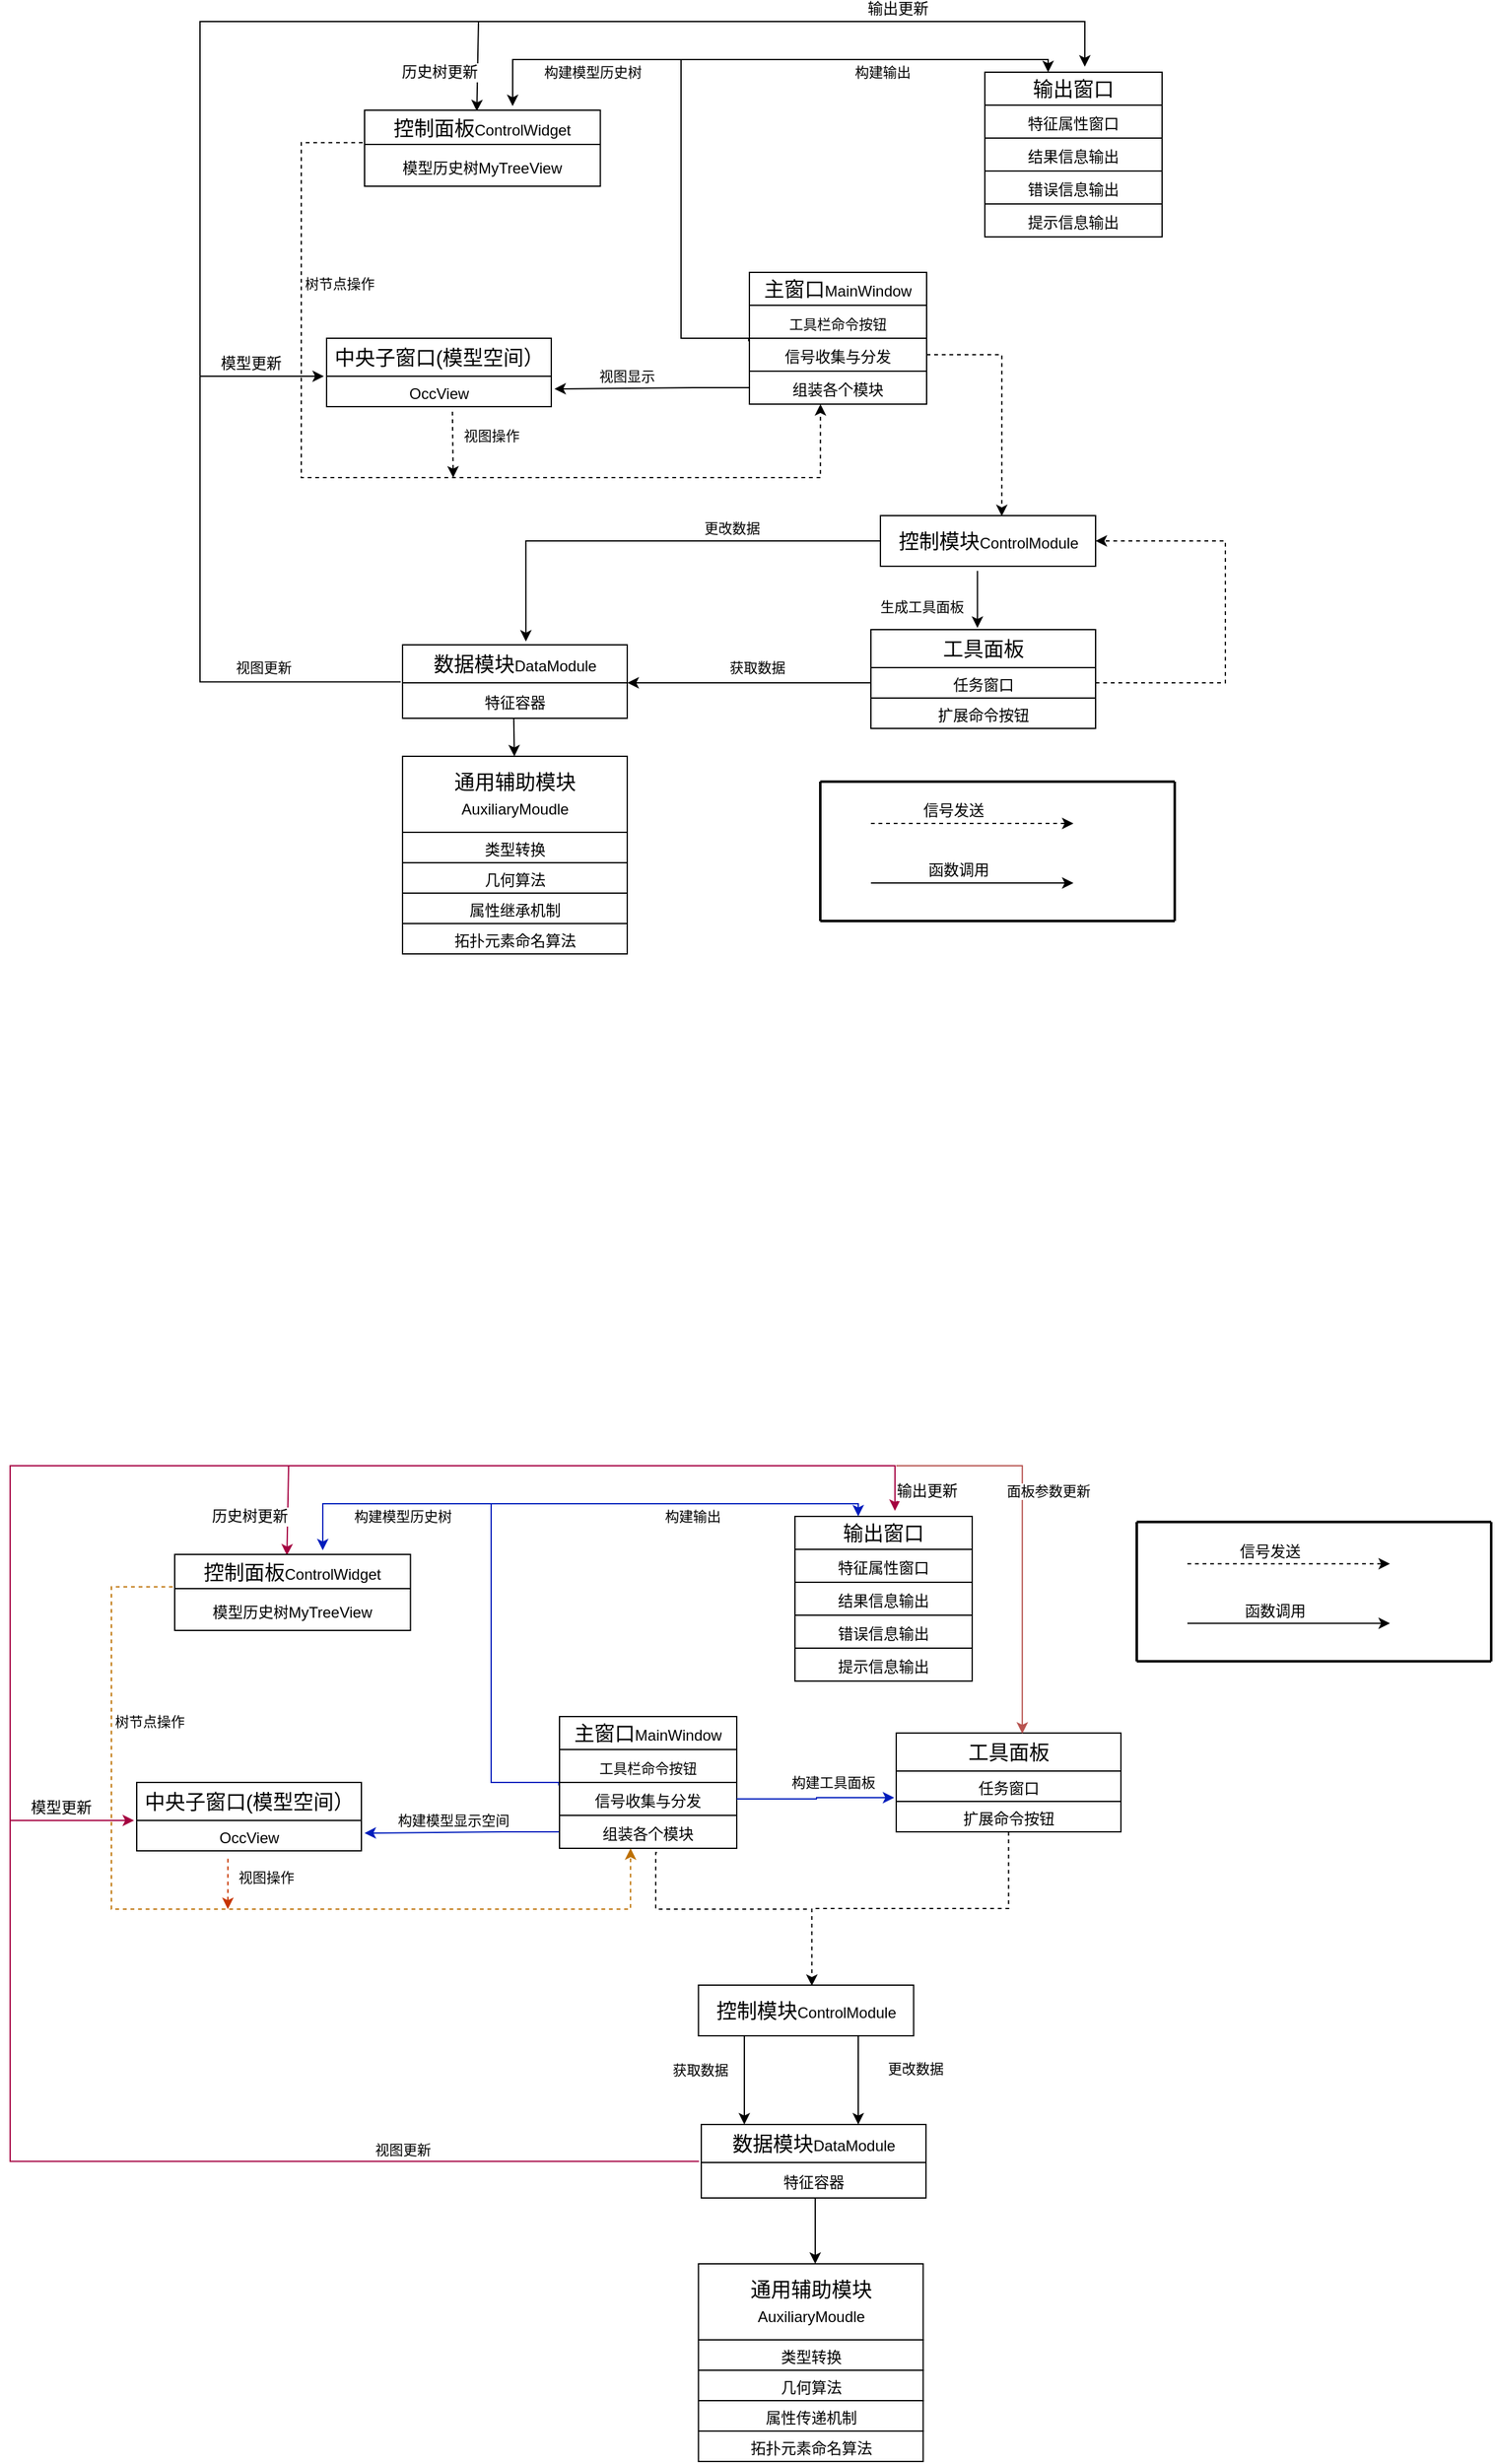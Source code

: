<mxfile version="21.1.1" type="github">
  <diagram name="第 1 页" id="16RI17mL2uCNAuS8TD31">
    <mxGraphModel dx="2345" dy="1851" grid="1" gridSize="10" guides="1" tooltips="1" connect="1" arrows="1" fold="1" page="1" pageScale="1" pageWidth="827" pageHeight="1169" math="0" shadow="0">
      <root>
        <mxCell id="0" />
        <mxCell id="1" parent="0" />
        <mxCell id="DAp46HCaXQgZN_aL6sgi-24" value="" style="endArrow=classic;html=1;rounded=0;exitX=0;exitY=0.5;exitDx=0;exitDy=0;" parent="1" source="DAp46HCaXQgZN_aL6sgi-97" edge="1">
          <mxGeometry width="50" height="50" relative="1" as="geometry">
            <mxPoint x="270" y="200" as="sourcePoint" />
            <mxPoint x="120" y="240" as="targetPoint" />
            <Array as="points">
              <mxPoint x="230" y="239" />
            </Array>
          </mxGeometry>
        </mxCell>
        <mxCell id="DAp46HCaXQgZN_aL6sgi-27" value="视图显示" style="edgeLabel;html=1;align=center;verticalAlign=middle;resizable=0;points=[];" parent="DAp46HCaXQgZN_aL6sgi-24" vertex="1" connectable="0">
          <mxGeometry x="0.44" y="-3" relative="1" as="geometry">
            <mxPoint x="14" y="-7" as="offset" />
          </mxGeometry>
        </mxCell>
        <mxCell id="DAp46HCaXQgZN_aL6sgi-25" value="" style="endArrow=classic;html=1;rounded=0;entryX=0.628;entryY=-0.119;entryDx=0;entryDy=0;entryPerimeter=0;edgeStyle=orthogonalEdgeStyle;exitX=-0.004;exitY=0.092;exitDx=0;exitDy=0;exitPerimeter=0;" parent="1" source="DAp46HCaXQgZN_aL6sgi-95" target="DAp46HCaXQgZN_aL6sgi-133" edge="1">
          <mxGeometry width="50" height="50" relative="1" as="geometry">
            <mxPoint x="200" y="200" as="sourcePoint" />
            <mxPoint x="92.245" y="-9.37" as="targetPoint" />
            <Array as="points">
              <mxPoint x="273" y="200" />
              <mxPoint x="220" y="200" />
              <mxPoint x="220" y="-20" />
              <mxPoint x="87" y="-20" />
            </Array>
          </mxGeometry>
        </mxCell>
        <mxCell id="DAp46HCaXQgZN_aL6sgi-28" value="构建模型历史树" style="edgeLabel;html=1;align=center;verticalAlign=middle;resizable=0;points=[];" parent="DAp46HCaXQgZN_aL6sgi-25" vertex="1" connectable="0">
          <mxGeometry x="0.555" y="-3" relative="1" as="geometry">
            <mxPoint y="13" as="offset" />
          </mxGeometry>
        </mxCell>
        <mxCell id="DAp46HCaXQgZN_aL6sgi-29" value="" style="endArrow=classic;html=1;rounded=0;edgeStyle=orthogonalEdgeStyle;entryX=0.357;entryY=0;entryDx=0;entryDy=0;entryPerimeter=0;" parent="1" target="DAp46HCaXQgZN_aL6sgi-73" edge="1">
          <mxGeometry width="50" height="50" relative="1" as="geometry">
            <mxPoint x="220" y="-20" as="sourcePoint" />
            <mxPoint x="510" y="50" as="targetPoint" />
            <Array as="points">
              <mxPoint x="510" y="-20" />
            </Array>
          </mxGeometry>
        </mxCell>
        <mxCell id="DAp46HCaXQgZN_aL6sgi-30" value="构建输出" style="edgeLabel;html=1;align=center;verticalAlign=middle;resizable=0;points=[];" parent="DAp46HCaXQgZN_aL6sgi-29" vertex="1" connectable="0">
          <mxGeometry x="0.023" y="5" relative="1" as="geometry">
            <mxPoint x="5" y="15" as="offset" />
          </mxGeometry>
        </mxCell>
        <mxCell id="DAp46HCaXQgZN_aL6sgi-31" value="" style="endArrow=classic;html=1;rounded=0;edgeStyle=orthogonalEdgeStyle;dashed=1;entryX=0.401;entryY=1;entryDx=0;entryDy=0;entryPerimeter=0;exitX=-0.008;exitY=-0.042;exitDx=0;exitDy=0;exitPerimeter=0;" parent="1" source="DAp46HCaXQgZN_aL6sgi-135" target="DAp46HCaXQgZN_aL6sgi-97" edge="1">
          <mxGeometry width="50" height="50" relative="1" as="geometry">
            <mxPoint x="2.5" y="40" as="sourcePoint" />
            <mxPoint x="330" y="230" as="targetPoint" />
            <Array as="points">
              <mxPoint x="-80" y="46" />
              <mxPoint x="-80" y="310" />
              <mxPoint x="330" y="310" />
            </Array>
          </mxGeometry>
        </mxCell>
        <mxCell id="DAp46HCaXQgZN_aL6sgi-37" value="树节点操作" style="edgeLabel;html=1;align=center;verticalAlign=middle;resizable=0;points=[];" parent="DAp46HCaXQgZN_aL6sgi-31" vertex="1" connectable="0">
          <mxGeometry x="-0.556" y="1" relative="1" as="geometry">
            <mxPoint x="29" y="-14" as="offset" />
          </mxGeometry>
        </mxCell>
        <mxCell id="DAp46HCaXQgZN_aL6sgi-38" value="" style="endArrow=classic;html=1;rounded=0;exitX=0.56;exitY=1.167;exitDx=0;exitDy=0;dashed=1;exitPerimeter=0;" parent="1" source="DAp46HCaXQgZN_aL6sgi-127" edge="1">
          <mxGeometry width="50" height="50" relative="1" as="geometry">
            <mxPoint x="35" y="230" as="sourcePoint" />
            <mxPoint x="40" y="310" as="targetPoint" />
            <Array as="points" />
          </mxGeometry>
        </mxCell>
        <mxCell id="DAp46HCaXQgZN_aL6sgi-39" value="视图操作" style="edgeLabel;html=1;align=center;verticalAlign=middle;resizable=0;points=[];" parent="DAp46HCaXQgZN_aL6sgi-38" vertex="1" connectable="0">
          <mxGeometry x="-0.28" relative="1" as="geometry">
            <mxPoint x="30" as="offset" />
          </mxGeometry>
        </mxCell>
        <mxCell id="DAp46HCaXQgZN_aL6sgi-40" value="" style="endArrow=classic;html=1;rounded=0;exitX=1;exitY=0.5;exitDx=0;exitDy=0;entryX=0.564;entryY=0.01;entryDx=0;entryDy=0;edgeStyle=orthogonalEdgeStyle;entryPerimeter=0;dashed=1;" parent="1" source="DAp46HCaXQgZN_aL6sgi-95" target="DAp46HCaXQgZN_aL6sgi-143" edge="1">
          <mxGeometry width="50" height="50" relative="1" as="geometry">
            <mxPoint x="390" y="200" as="sourcePoint" />
            <mxPoint x="454" y="310" as="targetPoint" />
          </mxGeometry>
        </mxCell>
        <mxCell id="DAp46HCaXQgZN_aL6sgi-46" value="" style="endArrow=classic;html=1;rounded=0;exitX=0;exitY=0.5;exitDx=0;exitDy=0;edgeStyle=orthogonalEdgeStyle;entryX=0.549;entryY=-0.087;entryDx=0;entryDy=0;entryPerimeter=0;" parent="1" source="DAp46HCaXQgZN_aL6sgi-143" target="DAp46HCaXQgZN_aL6sgi-138" edge="1">
          <mxGeometry width="50" height="50" relative="1" as="geometry">
            <mxPoint x="412.24" y="378" as="sourcePoint" />
            <mxPoint x="40" y="420" as="targetPoint" />
            <Array as="points">
              <mxPoint x="97" y="360" />
            </Array>
          </mxGeometry>
        </mxCell>
        <mxCell id="DAp46HCaXQgZN_aL6sgi-47" value="更改数据" style="edgeLabel;html=1;align=center;verticalAlign=middle;resizable=0;points=[];" parent="DAp46HCaXQgZN_aL6sgi-46" vertex="1" connectable="0">
          <mxGeometry x="0.297" relative="1" as="geometry">
            <mxPoint x="115" y="-10" as="offset" />
          </mxGeometry>
        </mxCell>
        <mxCell id="DAp46HCaXQgZN_aL6sgi-53" value="" style="endArrow=classic;html=1;rounded=0;exitX=0.451;exitY=1.09;exitDx=0;exitDy=0;entryX=0.474;entryY=-0.047;entryDx=0;entryDy=0;entryPerimeter=0;exitPerimeter=0;" parent="1" source="DAp46HCaXQgZN_aL6sgi-143" target="DAp46HCaXQgZN_aL6sgi-114" edge="1">
          <mxGeometry width="50" height="50" relative="1" as="geometry">
            <mxPoint x="454" y="390" as="sourcePoint" />
            <mxPoint x="445" y="440" as="targetPoint" />
          </mxGeometry>
        </mxCell>
        <mxCell id="DAp46HCaXQgZN_aL6sgi-54" value="生成工具面板" style="edgeLabel;html=1;align=center;verticalAlign=middle;resizable=0;points=[];" parent="DAp46HCaXQgZN_aL6sgi-53" vertex="1" connectable="0">
          <mxGeometry x="0.117" y="-1" relative="1" as="geometry">
            <mxPoint x="-43" y="3" as="offset" />
          </mxGeometry>
        </mxCell>
        <mxCell id="DAp46HCaXQgZN_aL6sgi-55" value="" style="endArrow=classic;html=1;rounded=0;exitX=1;exitY=0.5;exitDx=0;exitDy=0;entryX=1;entryY=0.5;entryDx=0;entryDy=0;dashed=1;edgeStyle=orthogonalEdgeStyle;" parent="1" source="DAp46HCaXQgZN_aL6sgi-116" target="DAp46HCaXQgZN_aL6sgi-143" edge="1">
          <mxGeometry width="50" height="50" relative="1" as="geometry">
            <mxPoint x="500" y="485" as="sourcePoint" />
            <mxPoint x="496.24" y="360.4" as="targetPoint" />
            <Array as="points">
              <mxPoint x="650" y="472" />
              <mxPoint x="650" y="360" />
            </Array>
          </mxGeometry>
        </mxCell>
        <mxCell id="DAp46HCaXQgZN_aL6sgi-56" value="" style="endArrow=classic;html=1;rounded=0;entryX=1.001;entryY=0;entryDx=0;entryDy=0;entryPerimeter=0;exitX=0;exitY=0.5;exitDx=0;exitDy=0;" parent="1" source="DAp46HCaXQgZN_aL6sgi-116" target="DAp46HCaXQgZN_aL6sgi-140" edge="1">
          <mxGeometry width="50" height="50" relative="1" as="geometry">
            <mxPoint x="154.66" y="470" as="sourcePoint" />
            <mxPoint x="454.66" y="461.875" as="targetPoint" />
            <Array as="points" />
          </mxGeometry>
        </mxCell>
        <mxCell id="DAp46HCaXQgZN_aL6sgi-57" value="获取数据" style="edgeLabel;html=1;align=center;verticalAlign=middle;resizable=0;points=[];" parent="DAp46HCaXQgZN_aL6sgi-56" vertex="1" connectable="0">
          <mxGeometry x="-0.155" relative="1" as="geometry">
            <mxPoint x="-9" y="-12" as="offset" />
          </mxGeometry>
        </mxCell>
        <mxCell id="DAp46HCaXQgZN_aL6sgi-58" value="" style="endArrow=classic;html=1;rounded=0;edgeStyle=orthogonalEdgeStyle;entryX=0.564;entryY=-0.169;entryDx=0;entryDy=0;entryPerimeter=0;exitX=-0.008;exitY=0.973;exitDx=0;exitDy=0;exitPerimeter=0;" parent="1" source="DAp46HCaXQgZN_aL6sgi-138" target="DAp46HCaXQgZN_aL6sgi-73" edge="1">
          <mxGeometry width="50" height="50" relative="1" as="geometry">
            <mxPoint x="-60" y="460" as="sourcePoint" />
            <mxPoint x="540" y="40" as="targetPoint" />
            <Array as="points">
              <mxPoint x="-160" y="471" />
              <mxPoint x="-160" y="-50" />
              <mxPoint x="539" y="-50" />
            </Array>
          </mxGeometry>
        </mxCell>
        <mxCell id="DAp46HCaXQgZN_aL6sgi-61" value="视图更新" style="edgeLabel;html=1;align=center;verticalAlign=middle;resizable=0;points=[];" parent="DAp46HCaXQgZN_aL6sgi-58" vertex="1" connectable="0">
          <mxGeometry x="-0.7" y="-4" relative="1" as="geometry">
            <mxPoint x="46" y="42" as="offset" />
          </mxGeometry>
        </mxCell>
        <mxCell id="DAp46HCaXQgZN_aL6sgi-153" value="输出更新" style="edgeLabel;html=1;align=center;verticalAlign=middle;resizable=0;points=[];fontSize=12;" parent="DAp46HCaXQgZN_aL6sgi-58" vertex="1" connectable="0">
          <mxGeometry x="0.89" y="-3" relative="1" as="geometry">
            <mxPoint x="-106" y="-13" as="offset" />
          </mxGeometry>
        </mxCell>
        <mxCell id="DAp46HCaXQgZN_aL6sgi-62" value="" style="endArrow=classic;html=1;rounded=0;entryX=-0.012;entryY=0;entryDx=0;entryDy=0;entryPerimeter=0;" parent="1" target="DAp46HCaXQgZN_aL6sgi-127" edge="1">
          <mxGeometry width="50" height="50" relative="1" as="geometry">
            <mxPoint x="-160" y="230" as="sourcePoint" />
            <mxPoint x="-25" y="200" as="targetPoint" />
          </mxGeometry>
        </mxCell>
        <mxCell id="DAp46HCaXQgZN_aL6sgi-151" value="模型更新" style="edgeLabel;html=1;align=center;verticalAlign=middle;resizable=0;points=[];fontSize=12;" parent="DAp46HCaXQgZN_aL6sgi-62" vertex="1" connectable="0">
          <mxGeometry x="-0.456" y="1" relative="1" as="geometry">
            <mxPoint x="13" y="-9" as="offset" />
          </mxGeometry>
        </mxCell>
        <mxCell id="DAp46HCaXQgZN_aL6sgi-63" value="" style="endArrow=classic;html=1;rounded=0;entryX=0.476;entryY=0.03;entryDx=0;entryDy=0;entryPerimeter=0;" parent="1" target="DAp46HCaXQgZN_aL6sgi-133" edge="1">
          <mxGeometry width="50" height="50" relative="1" as="geometry">
            <mxPoint x="60" y="-50" as="sourcePoint" />
            <mxPoint x="59.85" y="-8.56" as="targetPoint" />
          </mxGeometry>
        </mxCell>
        <mxCell id="DAp46HCaXQgZN_aL6sgi-152" value="历史树更新" style="edgeLabel;html=1;align=center;verticalAlign=middle;resizable=0;points=[];fontSize=12;" parent="DAp46HCaXQgZN_aL6sgi-63" vertex="1" connectable="0">
          <mxGeometry x="-0.298" y="-2" relative="1" as="geometry">
            <mxPoint x="-29" y="15" as="offset" />
          </mxGeometry>
        </mxCell>
        <mxCell id="DAp46HCaXQgZN_aL6sgi-72" value="" style="shape=table;startSize=0;container=1;collapsible=0;childLayout=tableLayout;fontSize=16;" parent="1" vertex="1">
          <mxGeometry x="460" y="-10" width="140" height="130" as="geometry" />
        </mxCell>
        <mxCell id="DAp46HCaXQgZN_aL6sgi-73" value="" style="shape=tableRow;horizontal=0;startSize=0;swimlaneHead=0;swimlaneBody=0;strokeColor=inherit;top=0;left=0;bottom=0;right=0;collapsible=0;dropTarget=0;fillColor=none;points=[[0,0.5],[1,0.5]];portConstraint=eastwest;fontSize=16;" parent="DAp46HCaXQgZN_aL6sgi-72" vertex="1">
          <mxGeometry width="140" height="26" as="geometry" />
        </mxCell>
        <mxCell id="DAp46HCaXQgZN_aL6sgi-74" value="&lt;font style=&quot;font-size: 16px;&quot;&gt;输出窗口&lt;/font&gt;" style="shape=partialRectangle;html=1;whiteSpace=wrap;connectable=0;strokeColor=inherit;overflow=hidden;fillColor=none;top=0;left=0;bottom=0;right=0;pointerEvents=1;fontSize=16;" parent="DAp46HCaXQgZN_aL6sgi-73" vertex="1">
          <mxGeometry width="140" height="26" as="geometry">
            <mxRectangle width="140" height="26" as="alternateBounds" />
          </mxGeometry>
        </mxCell>
        <mxCell id="DAp46HCaXQgZN_aL6sgi-77" value="" style="shape=tableRow;horizontal=0;startSize=0;swimlaneHead=0;swimlaneBody=0;strokeColor=inherit;top=0;left=0;bottom=0;right=0;collapsible=0;dropTarget=0;fillColor=none;points=[[0,0.5],[1,0.5]];portConstraint=eastwest;fontSize=16;" parent="DAp46HCaXQgZN_aL6sgi-72" vertex="1">
          <mxGeometry y="26" width="140" height="26" as="geometry" />
        </mxCell>
        <mxCell id="DAp46HCaXQgZN_aL6sgi-78" value="&lt;font style=&quot;font-size: 12px;&quot;&gt;特征属性窗口&lt;/font&gt;" style="shape=partialRectangle;html=1;whiteSpace=wrap;connectable=0;strokeColor=inherit;overflow=hidden;fillColor=none;top=0;left=0;bottom=0;right=0;pointerEvents=1;fontSize=16;" parent="DAp46HCaXQgZN_aL6sgi-77" vertex="1">
          <mxGeometry width="140" height="26" as="geometry">
            <mxRectangle width="140" height="26" as="alternateBounds" />
          </mxGeometry>
        </mxCell>
        <mxCell id="DAp46HCaXQgZN_aL6sgi-81" value="" style="shape=tableRow;horizontal=0;startSize=0;swimlaneHead=0;swimlaneBody=0;strokeColor=inherit;top=0;left=0;bottom=0;right=0;collapsible=0;dropTarget=0;fillColor=none;points=[[0,0.5],[1,0.5]];portConstraint=eastwest;fontSize=16;" parent="DAp46HCaXQgZN_aL6sgi-72" vertex="1">
          <mxGeometry y="52" width="140" height="26" as="geometry" />
        </mxCell>
        <mxCell id="DAp46HCaXQgZN_aL6sgi-82" value="&lt;font style=&quot;font-size: 12px;&quot;&gt;结果信息输出&lt;/font&gt;" style="shape=partialRectangle;html=1;whiteSpace=wrap;connectable=0;strokeColor=inherit;overflow=hidden;fillColor=none;top=0;left=0;bottom=0;right=0;pointerEvents=1;fontSize=16;" parent="DAp46HCaXQgZN_aL6sgi-81" vertex="1">
          <mxGeometry width="140" height="26" as="geometry">
            <mxRectangle width="140" height="26" as="alternateBounds" />
          </mxGeometry>
        </mxCell>
        <mxCell id="DAp46HCaXQgZN_aL6sgi-87" style="shape=tableRow;horizontal=0;startSize=0;swimlaneHead=0;swimlaneBody=0;strokeColor=inherit;top=0;left=0;bottom=0;right=0;collapsible=0;dropTarget=0;fillColor=none;points=[[0,0.5],[1,0.5]];portConstraint=eastwest;fontSize=16;" parent="DAp46HCaXQgZN_aL6sgi-72" vertex="1">
          <mxGeometry y="78" width="140" height="26" as="geometry" />
        </mxCell>
        <mxCell id="DAp46HCaXQgZN_aL6sgi-88" value="&lt;font style=&quot;font-size: 12px;&quot;&gt;错误信息输出&lt;/font&gt;" style="shape=partialRectangle;html=1;whiteSpace=wrap;connectable=0;strokeColor=inherit;overflow=hidden;fillColor=none;top=0;left=0;bottom=0;right=0;pointerEvents=1;fontSize=16;" parent="DAp46HCaXQgZN_aL6sgi-87" vertex="1">
          <mxGeometry width="140" height="26" as="geometry">
            <mxRectangle width="140" height="26" as="alternateBounds" />
          </mxGeometry>
        </mxCell>
        <mxCell id="DAp46HCaXQgZN_aL6sgi-85" style="shape=tableRow;horizontal=0;startSize=0;swimlaneHead=0;swimlaneBody=0;strokeColor=inherit;top=0;left=0;bottom=0;right=0;collapsible=0;dropTarget=0;fillColor=none;points=[[0,0.5],[1,0.5]];portConstraint=eastwest;fontSize=16;" parent="DAp46HCaXQgZN_aL6sgi-72" vertex="1">
          <mxGeometry y="104" width="140" height="26" as="geometry" />
        </mxCell>
        <mxCell id="DAp46HCaXQgZN_aL6sgi-86" value="&lt;font style=&quot;font-size: 12px;&quot;&gt;提示信息输出&lt;/font&gt;" style="shape=partialRectangle;html=1;whiteSpace=wrap;connectable=0;strokeColor=inherit;overflow=hidden;fillColor=none;top=0;left=0;bottom=0;right=0;pointerEvents=1;fontSize=16;" parent="DAp46HCaXQgZN_aL6sgi-85" vertex="1">
          <mxGeometry width="140" height="26" as="geometry">
            <mxRectangle width="140" height="26" as="alternateBounds" />
          </mxGeometry>
        </mxCell>
        <mxCell id="DAp46HCaXQgZN_aL6sgi-90" value="" style="shape=table;startSize=0;container=1;collapsible=0;childLayout=tableLayout;fontSize=16;" parent="1" vertex="1">
          <mxGeometry x="274" y="148" width="140" height="104" as="geometry" />
        </mxCell>
        <mxCell id="DAp46HCaXQgZN_aL6sgi-91" value="" style="shape=tableRow;horizontal=0;startSize=0;swimlaneHead=0;swimlaneBody=0;strokeColor=inherit;top=0;left=0;bottom=0;right=0;collapsible=0;dropTarget=0;fillColor=none;points=[[0,0.5],[1,0.5]];portConstraint=eastwest;fontSize=16;" parent="DAp46HCaXQgZN_aL6sgi-90" vertex="1">
          <mxGeometry width="140" height="26" as="geometry" />
        </mxCell>
        <mxCell id="DAp46HCaXQgZN_aL6sgi-92" value="主窗口&lt;font style=&quot;font-size: 12px;&quot;&gt;MainWindow&lt;/font&gt;" style="shape=partialRectangle;html=1;whiteSpace=wrap;connectable=0;strokeColor=inherit;overflow=hidden;fillColor=none;top=0;left=0;bottom=0;right=0;pointerEvents=1;fontSize=16;" parent="DAp46HCaXQgZN_aL6sgi-91" vertex="1">
          <mxGeometry width="140" height="26" as="geometry">
            <mxRectangle width="140" height="26" as="alternateBounds" />
          </mxGeometry>
        </mxCell>
        <mxCell id="DAp46HCaXQgZN_aL6sgi-93" value="" style="shape=tableRow;horizontal=0;startSize=0;swimlaneHead=0;swimlaneBody=0;strokeColor=inherit;top=0;left=0;bottom=0;right=0;collapsible=0;dropTarget=0;fillColor=none;points=[[0,0.5],[1,0.5]];portConstraint=eastwest;fontSize=16;" parent="DAp46HCaXQgZN_aL6sgi-90" vertex="1">
          <mxGeometry y="26" width="140" height="26" as="geometry" />
        </mxCell>
        <mxCell id="DAp46HCaXQgZN_aL6sgi-94" value="&lt;font style=&quot;font-size: 11px;&quot;&gt;工具栏命令按钮&lt;/font&gt;" style="shape=partialRectangle;html=1;whiteSpace=wrap;connectable=0;strokeColor=inherit;overflow=hidden;fillColor=none;top=0;left=0;bottom=0;right=0;pointerEvents=1;fontSize=16;" parent="DAp46HCaXQgZN_aL6sgi-93" vertex="1">
          <mxGeometry width="140" height="26" as="geometry">
            <mxRectangle width="140" height="26" as="alternateBounds" />
          </mxGeometry>
        </mxCell>
        <mxCell id="DAp46HCaXQgZN_aL6sgi-95" value="" style="shape=tableRow;horizontal=0;startSize=0;swimlaneHead=0;swimlaneBody=0;strokeColor=inherit;top=0;left=0;bottom=0;right=0;collapsible=0;dropTarget=0;fillColor=none;points=[[0,0.5],[1,0.5]];portConstraint=eastwest;fontSize=16;" parent="DAp46HCaXQgZN_aL6sgi-90" vertex="1">
          <mxGeometry y="52" width="140" height="26" as="geometry" />
        </mxCell>
        <mxCell id="DAp46HCaXQgZN_aL6sgi-96" value="&lt;font style=&quot;font-size: 12px;&quot;&gt;信号收集与分发&lt;/font&gt;" style="shape=partialRectangle;html=1;whiteSpace=wrap;connectable=0;strokeColor=inherit;overflow=hidden;fillColor=none;top=0;left=0;bottom=0;right=0;pointerEvents=1;fontSize=16;" parent="DAp46HCaXQgZN_aL6sgi-95" vertex="1">
          <mxGeometry width="140" height="26" as="geometry">
            <mxRectangle width="140" height="26" as="alternateBounds" />
          </mxGeometry>
        </mxCell>
        <mxCell id="DAp46HCaXQgZN_aL6sgi-97" style="shape=tableRow;horizontal=0;startSize=0;swimlaneHead=0;swimlaneBody=0;strokeColor=inherit;top=0;left=0;bottom=0;right=0;collapsible=0;dropTarget=0;fillColor=none;points=[[0,0.5],[1,0.5]];portConstraint=eastwest;fontSize=16;" parent="DAp46HCaXQgZN_aL6sgi-90" vertex="1">
          <mxGeometry y="78" width="140" height="26" as="geometry" />
        </mxCell>
        <mxCell id="DAp46HCaXQgZN_aL6sgi-98" value="&lt;font style=&quot;font-size: 12px;&quot;&gt;组装各个模块&lt;/font&gt;" style="shape=partialRectangle;html=1;whiteSpace=wrap;connectable=0;strokeColor=inherit;overflow=hidden;fillColor=none;top=0;left=0;bottom=0;right=0;pointerEvents=1;fontSize=16;" parent="DAp46HCaXQgZN_aL6sgi-97" vertex="1">
          <mxGeometry width="140" height="26" as="geometry">
            <mxRectangle width="140" height="26" as="alternateBounds" />
          </mxGeometry>
        </mxCell>
        <mxCell id="DAp46HCaXQgZN_aL6sgi-101" value="" style="shape=table;startSize=0;container=1;collapsible=0;childLayout=tableLayout;fontSize=16;" parent="1" vertex="1">
          <mxGeometry y="530" width="177.5" height="156" as="geometry" />
        </mxCell>
        <mxCell id="DAp46HCaXQgZN_aL6sgi-102" value="" style="shape=tableRow;horizontal=0;startSize=0;swimlaneHead=0;swimlaneBody=0;strokeColor=inherit;top=0;left=0;bottom=0;right=0;collapsible=0;dropTarget=0;fillColor=none;points=[[0,0.5],[1,0.5]];portConstraint=eastwest;fontSize=16;" parent="DAp46HCaXQgZN_aL6sgi-101" vertex="1">
          <mxGeometry width="177.5" height="60" as="geometry" />
        </mxCell>
        <mxCell id="DAp46HCaXQgZN_aL6sgi-103" value="通用辅助模块&lt;br style=&quot;border-color: var(--border-color); font-size: 12px;&quot;&gt;&lt;span style=&quot;font-size: 12px;&quot;&gt;AuxiliaryMoudle&lt;/span&gt;" style="shape=partialRectangle;html=1;whiteSpace=wrap;connectable=0;strokeColor=inherit;overflow=hidden;fillColor=none;top=0;left=0;bottom=0;right=0;pointerEvents=1;fontSize=16;" parent="DAp46HCaXQgZN_aL6sgi-102" vertex="1">
          <mxGeometry width="178" height="60" as="geometry">
            <mxRectangle width="178" height="60" as="alternateBounds" />
          </mxGeometry>
        </mxCell>
        <mxCell id="DAp46HCaXQgZN_aL6sgi-104" value="" style="shape=tableRow;horizontal=0;startSize=0;swimlaneHead=0;swimlaneBody=0;strokeColor=inherit;top=0;left=0;bottom=0;right=0;collapsible=0;dropTarget=0;fillColor=none;points=[[0,0.5],[1,0.5]];portConstraint=eastwest;fontSize=16;" parent="DAp46HCaXQgZN_aL6sgi-101" vertex="1">
          <mxGeometry y="60" width="177.5" height="24" as="geometry" />
        </mxCell>
        <mxCell id="DAp46HCaXQgZN_aL6sgi-105" value="&lt;font style=&quot;font-size: 12px;&quot;&gt;类型转换&lt;/font&gt;" style="shape=partialRectangle;html=1;whiteSpace=wrap;connectable=0;strokeColor=inherit;overflow=hidden;fillColor=none;top=0;left=0;bottom=0;right=0;pointerEvents=1;fontSize=16;" parent="DAp46HCaXQgZN_aL6sgi-104" vertex="1">
          <mxGeometry width="178" height="24" as="geometry">
            <mxRectangle width="178" height="24" as="alternateBounds" />
          </mxGeometry>
        </mxCell>
        <mxCell id="DAp46HCaXQgZN_aL6sgi-106" value="" style="shape=tableRow;horizontal=0;startSize=0;swimlaneHead=0;swimlaneBody=0;strokeColor=inherit;top=0;left=0;bottom=0;right=0;collapsible=0;dropTarget=0;fillColor=none;points=[[0,0.5],[1,0.5]];portConstraint=eastwest;fontSize=16;" parent="DAp46HCaXQgZN_aL6sgi-101" vertex="1">
          <mxGeometry y="84" width="177.5" height="24" as="geometry" />
        </mxCell>
        <mxCell id="DAp46HCaXQgZN_aL6sgi-107" value="&lt;font style=&quot;font-size: 12px;&quot;&gt;几何算法&lt;/font&gt;" style="shape=partialRectangle;html=1;whiteSpace=wrap;connectable=0;strokeColor=inherit;overflow=hidden;fillColor=none;top=0;left=0;bottom=0;right=0;pointerEvents=1;fontSize=16;" parent="DAp46HCaXQgZN_aL6sgi-106" vertex="1">
          <mxGeometry width="178" height="24" as="geometry">
            <mxRectangle width="178" height="24" as="alternateBounds" />
          </mxGeometry>
        </mxCell>
        <mxCell id="DAp46HCaXQgZN_aL6sgi-108" style="shape=tableRow;horizontal=0;startSize=0;swimlaneHead=0;swimlaneBody=0;strokeColor=inherit;top=0;left=0;bottom=0;right=0;collapsible=0;dropTarget=0;fillColor=none;points=[[0,0.5],[1,0.5]];portConstraint=eastwest;fontSize=16;" parent="DAp46HCaXQgZN_aL6sgi-101" vertex="1">
          <mxGeometry y="108" width="177.5" height="24" as="geometry" />
        </mxCell>
        <mxCell id="DAp46HCaXQgZN_aL6sgi-109" value="&lt;font style=&quot;font-size: 12px;&quot;&gt;属性继承机制&lt;/font&gt;" style="shape=partialRectangle;html=1;whiteSpace=wrap;connectable=0;strokeColor=inherit;overflow=hidden;fillColor=none;top=0;left=0;bottom=0;right=0;pointerEvents=1;fontSize=16;" parent="DAp46HCaXQgZN_aL6sgi-108" vertex="1">
          <mxGeometry width="178" height="24" as="geometry">
            <mxRectangle width="178" height="24" as="alternateBounds" />
          </mxGeometry>
        </mxCell>
        <mxCell id="DAp46HCaXQgZN_aL6sgi-110" style="shape=tableRow;horizontal=0;startSize=0;swimlaneHead=0;swimlaneBody=0;strokeColor=inherit;top=0;left=0;bottom=0;right=0;collapsible=0;dropTarget=0;fillColor=none;points=[[0,0.5],[1,0.5]];portConstraint=eastwest;fontSize=16;" parent="DAp46HCaXQgZN_aL6sgi-101" vertex="1">
          <mxGeometry y="132" width="177.5" height="24" as="geometry" />
        </mxCell>
        <mxCell id="DAp46HCaXQgZN_aL6sgi-111" value="&lt;font style=&quot;font-size: 12px;&quot;&gt;拓扑元素命名算法&lt;/font&gt;" style="shape=partialRectangle;html=1;whiteSpace=wrap;connectable=0;strokeColor=inherit;overflow=hidden;fillColor=none;top=0;left=0;bottom=0;right=0;pointerEvents=1;fontSize=16;" parent="DAp46HCaXQgZN_aL6sgi-110" vertex="1">
          <mxGeometry width="178" height="24" as="geometry">
            <mxRectangle width="178" height="24" as="alternateBounds" />
          </mxGeometry>
        </mxCell>
        <mxCell id="DAp46HCaXQgZN_aL6sgi-113" value="" style="shape=table;startSize=0;container=1;collapsible=0;childLayout=tableLayout;fontSize=16;" parent="1" vertex="1">
          <mxGeometry x="370" y="430" width="177.5" height="78" as="geometry" />
        </mxCell>
        <mxCell id="DAp46HCaXQgZN_aL6sgi-114" value="" style="shape=tableRow;horizontal=0;startSize=0;swimlaneHead=0;swimlaneBody=0;strokeColor=inherit;top=0;left=0;bottom=0;right=0;collapsible=0;dropTarget=0;fillColor=none;points=[[0,0.5],[1,0.5]];portConstraint=eastwest;fontSize=16;" parent="DAp46HCaXQgZN_aL6sgi-113" vertex="1">
          <mxGeometry width="177.5" height="30" as="geometry" />
        </mxCell>
        <mxCell id="DAp46HCaXQgZN_aL6sgi-115" value="工具面板" style="shape=partialRectangle;html=1;whiteSpace=wrap;connectable=0;strokeColor=inherit;overflow=hidden;fillColor=none;top=0;left=0;bottom=0;right=0;pointerEvents=1;fontSize=16;" parent="DAp46HCaXQgZN_aL6sgi-114" vertex="1">
          <mxGeometry width="178" height="30" as="geometry">
            <mxRectangle width="178" height="30" as="alternateBounds" />
          </mxGeometry>
        </mxCell>
        <mxCell id="DAp46HCaXQgZN_aL6sgi-116" value="" style="shape=tableRow;horizontal=0;startSize=0;swimlaneHead=0;swimlaneBody=0;strokeColor=inherit;top=0;left=0;bottom=0;right=0;collapsible=0;dropTarget=0;fillColor=none;points=[[0,0.5],[1,0.5]];portConstraint=eastwest;fontSize=16;" parent="DAp46HCaXQgZN_aL6sgi-113" vertex="1">
          <mxGeometry y="30" width="177.5" height="24" as="geometry" />
        </mxCell>
        <mxCell id="DAp46HCaXQgZN_aL6sgi-117" value="&lt;font style=&quot;font-size: 12px;&quot;&gt;任务窗口&lt;/font&gt;" style="shape=partialRectangle;html=1;whiteSpace=wrap;connectable=0;strokeColor=inherit;overflow=hidden;fillColor=none;top=0;left=0;bottom=0;right=0;pointerEvents=1;fontSize=16;" parent="DAp46HCaXQgZN_aL6sgi-116" vertex="1">
          <mxGeometry width="178" height="24" as="geometry">
            <mxRectangle width="178" height="24" as="alternateBounds" />
          </mxGeometry>
        </mxCell>
        <mxCell id="DAp46HCaXQgZN_aL6sgi-122" style="shape=tableRow;horizontal=0;startSize=0;swimlaneHead=0;swimlaneBody=0;strokeColor=inherit;top=0;left=0;bottom=0;right=0;collapsible=0;dropTarget=0;fillColor=none;points=[[0,0.5],[1,0.5]];portConstraint=eastwest;fontSize=16;" parent="DAp46HCaXQgZN_aL6sgi-113" vertex="1">
          <mxGeometry y="54" width="177.5" height="24" as="geometry" />
        </mxCell>
        <mxCell id="DAp46HCaXQgZN_aL6sgi-123" value="&lt;font style=&quot;font-size: 12px;&quot;&gt;扩展命令按钮&lt;/font&gt;" style="shape=partialRectangle;html=1;whiteSpace=wrap;connectable=0;strokeColor=inherit;overflow=hidden;fillColor=none;top=0;left=0;bottom=0;right=0;pointerEvents=1;fontSize=16;" parent="DAp46HCaXQgZN_aL6sgi-122" vertex="1">
          <mxGeometry width="178" height="24" as="geometry">
            <mxRectangle width="178" height="24" as="alternateBounds" />
          </mxGeometry>
        </mxCell>
        <mxCell id="DAp46HCaXQgZN_aL6sgi-124" value="" style="shape=table;startSize=0;container=1;collapsible=0;childLayout=tableLayout;fontSize=16;" parent="1" vertex="1">
          <mxGeometry x="-60" y="200" width="177.5" height="54" as="geometry" />
        </mxCell>
        <mxCell id="DAp46HCaXQgZN_aL6sgi-125" value="" style="shape=tableRow;horizontal=0;startSize=0;swimlaneHead=0;swimlaneBody=0;strokeColor=inherit;top=0;left=0;bottom=0;right=0;collapsible=0;dropTarget=0;fillColor=none;points=[[0,0.5],[1,0.5]];portConstraint=eastwest;fontSize=16;" parent="DAp46HCaXQgZN_aL6sgi-124" vertex="1">
          <mxGeometry width="177.5" height="30" as="geometry" />
        </mxCell>
        <mxCell id="DAp46HCaXQgZN_aL6sgi-126" value="中央子窗口(模型空间）" style="shape=partialRectangle;html=1;whiteSpace=wrap;connectable=0;strokeColor=inherit;overflow=hidden;fillColor=none;top=0;left=0;bottom=0;right=0;pointerEvents=1;fontSize=16;" parent="DAp46HCaXQgZN_aL6sgi-125" vertex="1">
          <mxGeometry width="178" height="30" as="geometry">
            <mxRectangle width="178" height="30" as="alternateBounds" />
          </mxGeometry>
        </mxCell>
        <mxCell id="DAp46HCaXQgZN_aL6sgi-127" value="" style="shape=tableRow;horizontal=0;startSize=0;swimlaneHead=0;swimlaneBody=0;strokeColor=inherit;top=0;left=0;bottom=0;right=0;collapsible=0;dropTarget=0;fillColor=none;points=[[0,0.5],[1,0.5]];portConstraint=eastwest;fontSize=16;" parent="DAp46HCaXQgZN_aL6sgi-124" vertex="1">
          <mxGeometry y="30" width="177.5" height="24" as="geometry" />
        </mxCell>
        <mxCell id="DAp46HCaXQgZN_aL6sgi-128" value="&lt;font style=&quot;font-size: 12px;&quot;&gt;OccView&lt;/font&gt;" style="shape=partialRectangle;html=1;whiteSpace=wrap;connectable=0;strokeColor=inherit;overflow=hidden;fillColor=none;top=0;left=0;bottom=0;right=0;pointerEvents=1;fontSize=16;" parent="DAp46HCaXQgZN_aL6sgi-127" vertex="1">
          <mxGeometry width="178" height="24" as="geometry">
            <mxRectangle width="178" height="24" as="alternateBounds" />
          </mxGeometry>
        </mxCell>
        <mxCell id="DAp46HCaXQgZN_aL6sgi-132" value="" style="shape=table;startSize=0;container=1;collapsible=0;childLayout=tableLayout;fontSize=16;" parent="1" vertex="1">
          <mxGeometry x="-30" y="20" width="186.25" height="60" as="geometry" />
        </mxCell>
        <mxCell id="DAp46HCaXQgZN_aL6sgi-133" value="" style="shape=tableRow;horizontal=0;startSize=0;swimlaneHead=0;swimlaneBody=0;strokeColor=inherit;top=0;left=0;bottom=0;right=0;collapsible=0;dropTarget=0;fillColor=none;points=[[0,0.5],[1,0.5]];portConstraint=eastwest;fontSize=16;" parent="DAp46HCaXQgZN_aL6sgi-132" vertex="1">
          <mxGeometry width="186.25" height="27" as="geometry" />
        </mxCell>
        <mxCell id="DAp46HCaXQgZN_aL6sgi-134" value="控制面板&lt;span style=&quot;font-size: 12px;&quot;&gt;ControlWidget&lt;/span&gt;" style="shape=partialRectangle;html=1;whiteSpace=wrap;connectable=0;strokeColor=inherit;overflow=hidden;fillColor=none;top=0;left=0;bottom=0;right=0;pointerEvents=1;fontSize=16;" parent="DAp46HCaXQgZN_aL6sgi-133" vertex="1">
          <mxGeometry width="186" height="27" as="geometry">
            <mxRectangle width="186" height="27" as="alternateBounds" />
          </mxGeometry>
        </mxCell>
        <mxCell id="DAp46HCaXQgZN_aL6sgi-135" value="" style="shape=tableRow;horizontal=0;startSize=0;swimlaneHead=0;swimlaneBody=0;strokeColor=inherit;top=0;left=0;bottom=0;right=0;collapsible=0;dropTarget=0;fillColor=none;points=[[0,0.5],[1,0.5]];portConstraint=eastwest;fontSize=16;" parent="DAp46HCaXQgZN_aL6sgi-132" vertex="1">
          <mxGeometry y="27" width="186.25" height="33" as="geometry" />
        </mxCell>
        <mxCell id="DAp46HCaXQgZN_aL6sgi-136" value="&lt;font style=&quot;font-size: 12px;&quot;&gt;模型历史树MyTreeView&lt;/font&gt;" style="shape=partialRectangle;html=1;whiteSpace=wrap;connectable=0;strokeColor=inherit;overflow=hidden;fillColor=none;top=0;left=0;bottom=0;right=0;pointerEvents=1;fontSize=16;" parent="DAp46HCaXQgZN_aL6sgi-135" vertex="1">
          <mxGeometry width="186" height="33" as="geometry">
            <mxRectangle width="186" height="33" as="alternateBounds" />
          </mxGeometry>
        </mxCell>
        <mxCell id="DAp46HCaXQgZN_aL6sgi-137" value="" style="shape=table;startSize=0;container=1;collapsible=0;childLayout=tableLayout;fontSize=16;" parent="1" vertex="1">
          <mxGeometry y="442" width="177.5" height="58" as="geometry" />
        </mxCell>
        <mxCell id="DAp46HCaXQgZN_aL6sgi-138" value="" style="shape=tableRow;horizontal=0;startSize=0;swimlaneHead=0;swimlaneBody=0;strokeColor=inherit;top=0;left=0;bottom=0;right=0;collapsible=0;dropTarget=0;fillColor=none;points=[[0,0.5],[1,0.5]];portConstraint=eastwest;fontSize=16;" parent="DAp46HCaXQgZN_aL6sgi-137" vertex="1">
          <mxGeometry width="177.5" height="30" as="geometry" />
        </mxCell>
        <mxCell id="DAp46HCaXQgZN_aL6sgi-139" value="数据模块&lt;span style=&quot;font-size: 12px;&quot;&gt;DataModule&lt;/span&gt;" style="shape=partialRectangle;html=1;whiteSpace=wrap;connectable=0;strokeColor=inherit;overflow=hidden;fillColor=none;top=0;left=0;bottom=0;right=0;pointerEvents=1;fontSize=16;" parent="DAp46HCaXQgZN_aL6sgi-138" vertex="1">
          <mxGeometry width="178" height="30" as="geometry">
            <mxRectangle width="178" height="30" as="alternateBounds" />
          </mxGeometry>
        </mxCell>
        <mxCell id="DAp46HCaXQgZN_aL6sgi-140" value="" style="shape=tableRow;horizontal=0;startSize=0;swimlaneHead=0;swimlaneBody=0;strokeColor=inherit;top=0;left=0;bottom=0;right=0;collapsible=0;dropTarget=0;fillColor=none;points=[[0,0.5],[1,0.5]];portConstraint=eastwest;fontSize=16;" parent="DAp46HCaXQgZN_aL6sgi-137" vertex="1">
          <mxGeometry y="30" width="177.5" height="28" as="geometry" />
        </mxCell>
        <mxCell id="DAp46HCaXQgZN_aL6sgi-141" value="&lt;font style=&quot;font-size: 12px;&quot;&gt;特征容器&lt;/font&gt;" style="shape=partialRectangle;html=1;whiteSpace=wrap;connectable=0;strokeColor=inherit;overflow=hidden;fillColor=none;top=0;left=0;bottom=0;right=0;pointerEvents=1;fontSize=16;" parent="DAp46HCaXQgZN_aL6sgi-140" vertex="1">
          <mxGeometry width="178" height="28" as="geometry">
            <mxRectangle width="178" height="28" as="alternateBounds" />
          </mxGeometry>
        </mxCell>
        <mxCell id="DAp46HCaXQgZN_aL6sgi-142" value="" style="shape=table;startSize=0;container=1;collapsible=0;childLayout=tableLayout;fontSize=16;" parent="1" vertex="1">
          <mxGeometry x="377.5" y="340" width="170" height="40" as="geometry" />
        </mxCell>
        <mxCell id="DAp46HCaXQgZN_aL6sgi-143" value="" style="shape=tableRow;horizontal=0;startSize=0;swimlaneHead=0;swimlaneBody=0;strokeColor=inherit;top=0;left=0;bottom=0;right=0;collapsible=0;dropTarget=0;fillColor=none;points=[[0,0.5],[1,0.5]];portConstraint=eastwest;fontSize=16;" parent="DAp46HCaXQgZN_aL6sgi-142" vertex="1">
          <mxGeometry width="170" height="40" as="geometry" />
        </mxCell>
        <mxCell id="DAp46HCaXQgZN_aL6sgi-144" value="控制模块&lt;span style=&quot;font-size: 12px;&quot;&gt;ControlModule&lt;/span&gt;" style="shape=partialRectangle;html=1;whiteSpace=wrap;connectable=0;strokeColor=inherit;overflow=hidden;fillColor=none;top=0;left=0;bottom=0;right=0;pointerEvents=1;fontSize=16;" parent="DAp46HCaXQgZN_aL6sgi-143" vertex="1">
          <mxGeometry width="170" height="40" as="geometry">
            <mxRectangle width="170" height="40" as="alternateBounds" />
          </mxGeometry>
        </mxCell>
        <mxCell id="DAp46HCaXQgZN_aL6sgi-154" value="" style="endArrow=classic;html=1;rounded=0;fontSize=12;dashed=1;" parent="1" edge="1">
          <mxGeometry width="50" height="50" relative="1" as="geometry">
            <mxPoint x="370" y="583" as="sourcePoint" />
            <mxPoint x="530" y="583" as="targetPoint" />
          </mxGeometry>
        </mxCell>
        <mxCell id="DAp46HCaXQgZN_aL6sgi-157" value="信号发送" style="edgeLabel;html=1;align=center;verticalAlign=middle;resizable=0;points=[];fontSize=12;" parent="DAp46HCaXQgZN_aL6sgi-154" vertex="1" connectable="0">
          <mxGeometry x="-0.205" y="4" relative="1" as="geometry">
            <mxPoint x="1" y="-6" as="offset" />
          </mxGeometry>
        </mxCell>
        <mxCell id="DAp46HCaXQgZN_aL6sgi-155" value="" style="endArrow=classic;html=1;rounded=0;fontSize=12;" parent="1" edge="1">
          <mxGeometry width="50" height="50" relative="1" as="geometry">
            <mxPoint x="370" y="630" as="sourcePoint" />
            <mxPoint x="530" y="630" as="targetPoint" />
          </mxGeometry>
        </mxCell>
        <mxCell id="DAp46HCaXQgZN_aL6sgi-156" value="函数调用" style="edgeLabel;html=1;align=center;verticalAlign=middle;resizable=0;points=[];fontSize=12;" parent="DAp46HCaXQgZN_aL6sgi-155" vertex="1" connectable="0">
          <mxGeometry x="-0.223" y="3" relative="1" as="geometry">
            <mxPoint x="7" y="-7" as="offset" />
          </mxGeometry>
        </mxCell>
        <mxCell id="DAp46HCaXQgZN_aL6sgi-172" value="" style="endArrow=none;html=1;strokeWidth=2;rounded=0;fontSize=12;" parent="1" edge="1">
          <mxGeometry width="50" height="50" relative="1" as="geometry">
            <mxPoint x="330" y="660" as="sourcePoint" />
            <mxPoint x="330" y="550" as="targetPoint" />
          </mxGeometry>
        </mxCell>
        <mxCell id="DAp46HCaXQgZN_aL6sgi-174" value="" style="endArrow=none;html=1;strokeWidth=2;rounded=0;fontSize=12;" parent="1" edge="1">
          <mxGeometry width="50" height="50" relative="1" as="geometry">
            <mxPoint x="610" y="660" as="sourcePoint" />
            <mxPoint x="330" y="660" as="targetPoint" />
          </mxGeometry>
        </mxCell>
        <mxCell id="DAp46HCaXQgZN_aL6sgi-175" value="" style="endArrow=none;html=1;strokeWidth=2;rounded=0;fontSize=12;" parent="1" edge="1">
          <mxGeometry width="50" height="50" relative="1" as="geometry">
            <mxPoint x="610" y="660" as="sourcePoint" />
            <mxPoint x="610" y="550" as="targetPoint" />
          </mxGeometry>
        </mxCell>
        <mxCell id="DAp46HCaXQgZN_aL6sgi-176" value="" style="endArrow=none;html=1;strokeWidth=2;rounded=0;fontSize=12;" parent="1" edge="1">
          <mxGeometry width="50" height="50" relative="1" as="geometry">
            <mxPoint x="610" y="550" as="sourcePoint" />
            <mxPoint x="330" y="550" as="targetPoint" />
          </mxGeometry>
        </mxCell>
        <mxCell id="DAp46HCaXQgZN_aL6sgi-177" value="" style="endArrow=classic;html=1;rounded=0;fontSize=12;exitX=0.495;exitY=0.985;exitDx=0;exitDy=0;exitPerimeter=0;" parent="1" source="DAp46HCaXQgZN_aL6sgi-140" target="DAp46HCaXQgZN_aL6sgi-102" edge="1">
          <mxGeometry width="50" height="50" relative="1" as="geometry">
            <mxPoint x="80" y="510" as="sourcePoint" />
            <mxPoint x="80" y="520" as="targetPoint" />
          </mxGeometry>
        </mxCell>
        <mxCell id="ESSsQNxdiNKSzsepyqjI-91" value="" style="endArrow=classic;html=1;rounded=0;exitX=0;exitY=0.5;exitDx=0;exitDy=0;fillColor=#0050ef;strokeColor=#001DBC;" parent="1" source="ESSsQNxdiNKSzsepyqjI-134" edge="1">
          <mxGeometry width="50" height="50" relative="1" as="geometry">
            <mxPoint x="120" y="1340" as="sourcePoint" />
            <mxPoint x="-30" y="1380" as="targetPoint" />
            <Array as="points">
              <mxPoint x="80" y="1379" />
            </Array>
          </mxGeometry>
        </mxCell>
        <mxCell id="ESSsQNxdiNKSzsepyqjI-181" value="构建模型显示空间" style="edgeLabel;html=1;align=center;verticalAlign=middle;resizable=0;points=[];" parent="ESSsQNxdiNKSzsepyqjI-91" vertex="1" connectable="0">
          <mxGeometry x="-0.086" y="-4" relative="1" as="geometry">
            <mxPoint x="-14" y="-5" as="offset" />
          </mxGeometry>
        </mxCell>
        <mxCell id="ESSsQNxdiNKSzsepyqjI-93" value="" style="endArrow=classic;html=1;rounded=0;entryX=0.628;entryY=-0.119;entryDx=0;entryDy=0;entryPerimeter=0;edgeStyle=orthogonalEdgeStyle;exitX=-0.004;exitY=0.092;exitDx=0;exitDy=0;exitPerimeter=0;fillColor=#0050ef;strokeColor=#001DBC;" parent="1" source="ESSsQNxdiNKSzsepyqjI-132" target="ESSsQNxdiNKSzsepyqjI-160" edge="1">
          <mxGeometry width="50" height="50" relative="1" as="geometry">
            <mxPoint x="50" y="1340" as="sourcePoint" />
            <mxPoint x="-57.755" y="1130.63" as="targetPoint" />
            <Array as="points">
              <mxPoint x="123" y="1340" />
              <mxPoint x="70" y="1340" />
              <mxPoint x="70" y="1120" />
              <mxPoint x="-63" y="1120" />
            </Array>
          </mxGeometry>
        </mxCell>
        <mxCell id="ESSsQNxdiNKSzsepyqjI-94" value="构建模型历史树" style="edgeLabel;html=1;align=center;verticalAlign=middle;resizable=0;points=[];" parent="ESSsQNxdiNKSzsepyqjI-93" vertex="1" connectable="0">
          <mxGeometry x="0.555" y="-3" relative="1" as="geometry">
            <mxPoint y="13" as="offset" />
          </mxGeometry>
        </mxCell>
        <mxCell id="ESSsQNxdiNKSzsepyqjI-95" value="" style="endArrow=classic;html=1;rounded=0;edgeStyle=orthogonalEdgeStyle;entryX=0.357;entryY=0;entryDx=0;entryDy=0;entryPerimeter=0;fillColor=#0050ef;strokeColor=#001DBC;" parent="1" target="ESSsQNxdiNKSzsepyqjI-117" edge="1">
          <mxGeometry width="50" height="50" relative="1" as="geometry">
            <mxPoint x="70" y="1120" as="sourcePoint" />
            <mxPoint x="360" y="1190" as="targetPoint" />
            <Array as="points">
              <mxPoint x="360" y="1120" />
            </Array>
          </mxGeometry>
        </mxCell>
        <mxCell id="ESSsQNxdiNKSzsepyqjI-96" value="构建输出" style="edgeLabel;html=1;align=center;verticalAlign=middle;resizable=0;points=[];" parent="ESSsQNxdiNKSzsepyqjI-95" vertex="1" connectable="0">
          <mxGeometry x="0.023" y="5" relative="1" as="geometry">
            <mxPoint x="5" y="15" as="offset" />
          </mxGeometry>
        </mxCell>
        <mxCell id="ESSsQNxdiNKSzsepyqjI-97" value="" style="endArrow=classic;html=1;rounded=0;edgeStyle=orthogonalEdgeStyle;dashed=1;entryX=0.401;entryY=1;entryDx=0;entryDy=0;entryPerimeter=0;exitX=-0.008;exitY=-0.042;exitDx=0;exitDy=0;exitPerimeter=0;fillColor=#f0a30a;strokeColor=#BD7000;" parent="1" source="ESSsQNxdiNKSzsepyqjI-162" target="ESSsQNxdiNKSzsepyqjI-134" edge="1">
          <mxGeometry width="50" height="50" relative="1" as="geometry">
            <mxPoint x="-147.5" y="1180" as="sourcePoint" />
            <mxPoint x="180" y="1370" as="targetPoint" />
            <Array as="points">
              <mxPoint x="-230" y="1186" />
              <mxPoint x="-230" y="1440" />
              <mxPoint x="180" y="1440" />
            </Array>
          </mxGeometry>
        </mxCell>
        <mxCell id="ESSsQNxdiNKSzsepyqjI-98" value="树节点操作" style="edgeLabel;html=1;align=center;verticalAlign=middle;resizable=0;points=[];" parent="ESSsQNxdiNKSzsepyqjI-97" vertex="1" connectable="0">
          <mxGeometry x="-0.556" y="1" relative="1" as="geometry">
            <mxPoint x="29" y="-14" as="offset" />
          </mxGeometry>
        </mxCell>
        <mxCell id="ESSsQNxdiNKSzsepyqjI-99" value="" style="endArrow=classic;html=1;rounded=0;exitX=0.406;exitY=1.262;exitDx=0;exitDy=0;dashed=1;exitPerimeter=0;fillColor=#fa6800;strokeColor=#C73500;" parent="1" source="ESSsQNxdiNKSzsepyqjI-157" edge="1">
          <mxGeometry width="50" height="50" relative="1" as="geometry">
            <mxPoint x="-115" y="1370" as="sourcePoint" />
            <mxPoint x="-138" y="1440" as="targetPoint" />
            <Array as="points" />
          </mxGeometry>
        </mxCell>
        <mxCell id="ESSsQNxdiNKSzsepyqjI-100" value="视图操作" style="edgeLabel;html=1;align=center;verticalAlign=middle;resizable=0;points=[];" parent="ESSsQNxdiNKSzsepyqjI-99" vertex="1" connectable="0">
          <mxGeometry x="-0.28" relative="1" as="geometry">
            <mxPoint x="30" as="offset" />
          </mxGeometry>
        </mxCell>
        <mxCell id="ESSsQNxdiNKSzsepyqjI-109" value="" style="endArrow=classic;html=1;rounded=0;edgeStyle=orthogonalEdgeStyle;entryX=0.564;entryY=-0.169;entryDx=0;entryDy=0;entryPerimeter=0;exitX=-0.01;exitY=-0.031;exitDx=0;exitDy=0;exitPerimeter=0;fillColor=#d80073;strokeColor=#A50040;" parent="1" source="ESSsQNxdiNKSzsepyqjI-167" target="ESSsQNxdiNKSzsepyqjI-117" edge="1">
          <mxGeometry width="50" height="50" relative="1" as="geometry">
            <mxPoint x="50" y="1649" as="sourcePoint" />
            <mxPoint x="390" y="1180" as="targetPoint" />
            <Array as="points">
              <mxPoint x="-310" y="1639" />
              <mxPoint x="-310" y="1090" />
              <mxPoint x="389" y="1090" />
            </Array>
          </mxGeometry>
        </mxCell>
        <mxCell id="ESSsQNxdiNKSzsepyqjI-110" value="视图更新" style="edgeLabel;html=1;align=center;verticalAlign=middle;resizable=0;points=[];" parent="ESSsQNxdiNKSzsepyqjI-109" vertex="1" connectable="0">
          <mxGeometry x="-0.7" y="-4" relative="1" as="geometry">
            <mxPoint x="40" y="-5" as="offset" />
          </mxGeometry>
        </mxCell>
        <mxCell id="ESSsQNxdiNKSzsepyqjI-111" value="输出更新" style="edgeLabel;html=1;align=center;verticalAlign=middle;resizable=0;points=[];fontSize=12;" parent="ESSsQNxdiNKSzsepyqjI-109" vertex="1" connectable="0">
          <mxGeometry x="0.89" y="-3" relative="1" as="geometry">
            <mxPoint x="90" y="17" as="offset" />
          </mxGeometry>
        </mxCell>
        <mxCell id="ESSsQNxdiNKSzsepyqjI-112" value="" style="endArrow=classic;html=1;rounded=0;entryX=-0.012;entryY=0;entryDx=0;entryDy=0;entryPerimeter=0;fillColor=#d80073;strokeColor=#A50040;" parent="1" target="ESSsQNxdiNKSzsepyqjI-157" edge="1">
          <mxGeometry width="50" height="50" relative="1" as="geometry">
            <mxPoint x="-310" y="1370" as="sourcePoint" />
            <mxPoint x="-175" y="1340" as="targetPoint" />
          </mxGeometry>
        </mxCell>
        <mxCell id="ESSsQNxdiNKSzsepyqjI-113" value="模型更新" style="edgeLabel;html=1;align=center;verticalAlign=middle;resizable=0;points=[];fontSize=12;" parent="ESSsQNxdiNKSzsepyqjI-112" vertex="1" connectable="0">
          <mxGeometry x="-0.456" y="1" relative="1" as="geometry">
            <mxPoint x="13" y="-9" as="offset" />
          </mxGeometry>
        </mxCell>
        <mxCell id="ESSsQNxdiNKSzsepyqjI-114" value="" style="endArrow=classic;html=1;rounded=0;entryX=0.476;entryY=0.03;entryDx=0;entryDy=0;entryPerimeter=0;fillColor=#d80073;strokeColor=#A50040;" parent="1" target="ESSsQNxdiNKSzsepyqjI-160" edge="1">
          <mxGeometry width="50" height="50" relative="1" as="geometry">
            <mxPoint x="-90" y="1090" as="sourcePoint" />
            <mxPoint x="-90.15" y="1131.44" as="targetPoint" />
          </mxGeometry>
        </mxCell>
        <mxCell id="ESSsQNxdiNKSzsepyqjI-115" value="历史树更新" style="edgeLabel;html=1;align=center;verticalAlign=middle;resizable=0;points=[];fontSize=12;" parent="ESSsQNxdiNKSzsepyqjI-114" vertex="1" connectable="0">
          <mxGeometry x="-0.298" y="-2" relative="1" as="geometry">
            <mxPoint x="-29" y="15" as="offset" />
          </mxGeometry>
        </mxCell>
        <mxCell id="ESSsQNxdiNKSzsepyqjI-116" value="" style="shape=table;startSize=0;container=1;collapsible=0;childLayout=tableLayout;fontSize=16;" parent="1" vertex="1">
          <mxGeometry x="310" y="1130" width="140" height="130" as="geometry" />
        </mxCell>
        <mxCell id="ESSsQNxdiNKSzsepyqjI-117" value="" style="shape=tableRow;horizontal=0;startSize=0;swimlaneHead=0;swimlaneBody=0;strokeColor=inherit;top=0;left=0;bottom=0;right=0;collapsible=0;dropTarget=0;fillColor=none;points=[[0,0.5],[1,0.5]];portConstraint=eastwest;fontSize=16;" parent="ESSsQNxdiNKSzsepyqjI-116" vertex="1">
          <mxGeometry width="140" height="26" as="geometry" />
        </mxCell>
        <mxCell id="ESSsQNxdiNKSzsepyqjI-118" value="&lt;font style=&quot;font-size: 16px;&quot;&gt;输出窗口&lt;/font&gt;" style="shape=partialRectangle;html=1;whiteSpace=wrap;connectable=0;strokeColor=inherit;overflow=hidden;fillColor=none;top=0;left=0;bottom=0;right=0;pointerEvents=1;fontSize=16;" parent="ESSsQNxdiNKSzsepyqjI-117" vertex="1">
          <mxGeometry width="140" height="26" as="geometry">
            <mxRectangle width="140" height="26" as="alternateBounds" />
          </mxGeometry>
        </mxCell>
        <mxCell id="ESSsQNxdiNKSzsepyqjI-119" value="" style="shape=tableRow;horizontal=0;startSize=0;swimlaneHead=0;swimlaneBody=0;strokeColor=inherit;top=0;left=0;bottom=0;right=0;collapsible=0;dropTarget=0;fillColor=none;points=[[0,0.5],[1,0.5]];portConstraint=eastwest;fontSize=16;" parent="ESSsQNxdiNKSzsepyqjI-116" vertex="1">
          <mxGeometry y="26" width="140" height="26" as="geometry" />
        </mxCell>
        <mxCell id="ESSsQNxdiNKSzsepyqjI-120" value="&lt;font style=&quot;font-size: 12px;&quot;&gt;特征属性窗口&lt;/font&gt;" style="shape=partialRectangle;html=1;whiteSpace=wrap;connectable=0;strokeColor=inherit;overflow=hidden;fillColor=none;top=0;left=0;bottom=0;right=0;pointerEvents=1;fontSize=16;" parent="ESSsQNxdiNKSzsepyqjI-119" vertex="1">
          <mxGeometry width="140" height="26" as="geometry">
            <mxRectangle width="140" height="26" as="alternateBounds" />
          </mxGeometry>
        </mxCell>
        <mxCell id="ESSsQNxdiNKSzsepyqjI-121" value="" style="shape=tableRow;horizontal=0;startSize=0;swimlaneHead=0;swimlaneBody=0;strokeColor=inherit;top=0;left=0;bottom=0;right=0;collapsible=0;dropTarget=0;fillColor=none;points=[[0,0.5],[1,0.5]];portConstraint=eastwest;fontSize=16;" parent="ESSsQNxdiNKSzsepyqjI-116" vertex="1">
          <mxGeometry y="52" width="140" height="26" as="geometry" />
        </mxCell>
        <mxCell id="ESSsQNxdiNKSzsepyqjI-122" value="&lt;font style=&quot;font-size: 12px;&quot;&gt;结果信息输出&lt;/font&gt;" style="shape=partialRectangle;html=1;whiteSpace=wrap;connectable=0;strokeColor=inherit;overflow=hidden;fillColor=none;top=0;left=0;bottom=0;right=0;pointerEvents=1;fontSize=16;" parent="ESSsQNxdiNKSzsepyqjI-121" vertex="1">
          <mxGeometry width="140" height="26" as="geometry">
            <mxRectangle width="140" height="26" as="alternateBounds" />
          </mxGeometry>
        </mxCell>
        <mxCell id="ESSsQNxdiNKSzsepyqjI-123" style="shape=tableRow;horizontal=0;startSize=0;swimlaneHead=0;swimlaneBody=0;strokeColor=inherit;top=0;left=0;bottom=0;right=0;collapsible=0;dropTarget=0;fillColor=none;points=[[0,0.5],[1,0.5]];portConstraint=eastwest;fontSize=16;" parent="ESSsQNxdiNKSzsepyqjI-116" vertex="1">
          <mxGeometry y="78" width="140" height="26" as="geometry" />
        </mxCell>
        <mxCell id="ESSsQNxdiNKSzsepyqjI-124" value="&lt;font style=&quot;font-size: 12px;&quot;&gt;错误信息输出&lt;/font&gt;" style="shape=partialRectangle;html=1;whiteSpace=wrap;connectable=0;strokeColor=inherit;overflow=hidden;fillColor=none;top=0;left=0;bottom=0;right=0;pointerEvents=1;fontSize=16;" parent="ESSsQNxdiNKSzsepyqjI-123" vertex="1">
          <mxGeometry width="140" height="26" as="geometry">
            <mxRectangle width="140" height="26" as="alternateBounds" />
          </mxGeometry>
        </mxCell>
        <mxCell id="ESSsQNxdiNKSzsepyqjI-125" style="shape=tableRow;horizontal=0;startSize=0;swimlaneHead=0;swimlaneBody=0;strokeColor=inherit;top=0;left=0;bottom=0;right=0;collapsible=0;dropTarget=0;fillColor=none;points=[[0,0.5],[1,0.5]];portConstraint=eastwest;fontSize=16;" parent="ESSsQNxdiNKSzsepyqjI-116" vertex="1">
          <mxGeometry y="104" width="140" height="26" as="geometry" />
        </mxCell>
        <mxCell id="ESSsQNxdiNKSzsepyqjI-126" value="&lt;font style=&quot;font-size: 12px;&quot;&gt;提示信息输出&lt;/font&gt;" style="shape=partialRectangle;html=1;whiteSpace=wrap;connectable=0;strokeColor=inherit;overflow=hidden;fillColor=none;top=0;left=0;bottom=0;right=0;pointerEvents=1;fontSize=16;" parent="ESSsQNxdiNKSzsepyqjI-125" vertex="1">
          <mxGeometry width="140" height="26" as="geometry">
            <mxRectangle width="140" height="26" as="alternateBounds" />
          </mxGeometry>
        </mxCell>
        <mxCell id="ESSsQNxdiNKSzsepyqjI-127" value="" style="shape=table;startSize=0;container=1;collapsible=0;childLayout=tableLayout;fontSize=16;" parent="1" vertex="1">
          <mxGeometry x="124" y="1288" width="140" height="104" as="geometry" />
        </mxCell>
        <mxCell id="ESSsQNxdiNKSzsepyqjI-128" value="" style="shape=tableRow;horizontal=0;startSize=0;swimlaneHead=0;swimlaneBody=0;strokeColor=inherit;top=0;left=0;bottom=0;right=0;collapsible=0;dropTarget=0;fillColor=none;points=[[0,0.5],[1,0.5]];portConstraint=eastwest;fontSize=16;" parent="ESSsQNxdiNKSzsepyqjI-127" vertex="1">
          <mxGeometry width="140" height="26" as="geometry" />
        </mxCell>
        <mxCell id="ESSsQNxdiNKSzsepyqjI-129" value="主窗口&lt;font style=&quot;font-size: 12px;&quot;&gt;MainWindow&lt;/font&gt;" style="shape=partialRectangle;html=1;whiteSpace=wrap;connectable=0;strokeColor=inherit;overflow=hidden;fillColor=none;top=0;left=0;bottom=0;right=0;pointerEvents=1;fontSize=16;" parent="ESSsQNxdiNKSzsepyqjI-128" vertex="1">
          <mxGeometry width="140" height="26" as="geometry">
            <mxRectangle width="140" height="26" as="alternateBounds" />
          </mxGeometry>
        </mxCell>
        <mxCell id="ESSsQNxdiNKSzsepyqjI-130" value="" style="shape=tableRow;horizontal=0;startSize=0;swimlaneHead=0;swimlaneBody=0;strokeColor=inherit;top=0;left=0;bottom=0;right=0;collapsible=0;dropTarget=0;fillColor=none;points=[[0,0.5],[1,0.5]];portConstraint=eastwest;fontSize=16;" parent="ESSsQNxdiNKSzsepyqjI-127" vertex="1">
          <mxGeometry y="26" width="140" height="26" as="geometry" />
        </mxCell>
        <mxCell id="ESSsQNxdiNKSzsepyqjI-131" value="&lt;font style=&quot;font-size: 11px;&quot;&gt;工具栏命令按钮&lt;/font&gt;" style="shape=partialRectangle;html=1;whiteSpace=wrap;connectable=0;strokeColor=inherit;overflow=hidden;fillColor=none;top=0;left=0;bottom=0;right=0;pointerEvents=1;fontSize=16;" parent="ESSsQNxdiNKSzsepyqjI-130" vertex="1">
          <mxGeometry width="140" height="26" as="geometry">
            <mxRectangle width="140" height="26" as="alternateBounds" />
          </mxGeometry>
        </mxCell>
        <mxCell id="ESSsQNxdiNKSzsepyqjI-132" value="" style="shape=tableRow;horizontal=0;startSize=0;swimlaneHead=0;swimlaneBody=0;strokeColor=inherit;top=0;left=0;bottom=0;right=0;collapsible=0;dropTarget=0;fillColor=none;points=[[0,0.5],[1,0.5]];portConstraint=eastwest;fontSize=16;" parent="ESSsQNxdiNKSzsepyqjI-127" vertex="1">
          <mxGeometry y="52" width="140" height="26" as="geometry" />
        </mxCell>
        <mxCell id="ESSsQNxdiNKSzsepyqjI-133" value="&lt;font style=&quot;font-size: 12px;&quot;&gt;信号收集与分发&lt;/font&gt;" style="shape=partialRectangle;html=1;whiteSpace=wrap;connectable=0;strokeColor=inherit;overflow=hidden;fillColor=none;top=0;left=0;bottom=0;right=0;pointerEvents=1;fontSize=16;" parent="ESSsQNxdiNKSzsepyqjI-132" vertex="1">
          <mxGeometry width="140" height="26" as="geometry">
            <mxRectangle width="140" height="26" as="alternateBounds" />
          </mxGeometry>
        </mxCell>
        <mxCell id="ESSsQNxdiNKSzsepyqjI-134" style="shape=tableRow;horizontal=0;startSize=0;swimlaneHead=0;swimlaneBody=0;strokeColor=inherit;top=0;left=0;bottom=0;right=0;collapsible=0;dropTarget=0;fillColor=none;points=[[0,0.5],[1,0.5]];portConstraint=eastwest;fontSize=16;" parent="ESSsQNxdiNKSzsepyqjI-127" vertex="1">
          <mxGeometry y="78" width="140" height="26" as="geometry" />
        </mxCell>
        <mxCell id="ESSsQNxdiNKSzsepyqjI-135" value="&lt;font style=&quot;font-size: 12px;&quot;&gt;组装各个模块&lt;/font&gt;" style="shape=partialRectangle;html=1;whiteSpace=wrap;connectable=0;strokeColor=inherit;overflow=hidden;fillColor=none;top=0;left=0;bottom=0;right=0;pointerEvents=1;fontSize=16;" parent="ESSsQNxdiNKSzsepyqjI-134" vertex="1">
          <mxGeometry width="140" height="26" as="geometry">
            <mxRectangle width="140" height="26" as="alternateBounds" />
          </mxGeometry>
        </mxCell>
        <mxCell id="ESSsQNxdiNKSzsepyqjI-136" value="" style="shape=table;startSize=0;container=1;collapsible=0;childLayout=tableLayout;fontSize=16;" parent="1" vertex="1">
          <mxGeometry x="233.75" y="1720" width="177.5" height="156" as="geometry" />
        </mxCell>
        <mxCell id="ESSsQNxdiNKSzsepyqjI-137" value="" style="shape=tableRow;horizontal=0;startSize=0;swimlaneHead=0;swimlaneBody=0;strokeColor=inherit;top=0;left=0;bottom=0;right=0;collapsible=0;dropTarget=0;fillColor=none;points=[[0,0.5],[1,0.5]];portConstraint=eastwest;fontSize=16;" parent="ESSsQNxdiNKSzsepyqjI-136" vertex="1">
          <mxGeometry width="177.5" height="60" as="geometry" />
        </mxCell>
        <mxCell id="ESSsQNxdiNKSzsepyqjI-138" value="通用辅助模块&lt;br style=&quot;border-color: var(--border-color); font-size: 12px;&quot;&gt;&lt;span style=&quot;font-size: 12px;&quot;&gt;AuxiliaryMoudle&lt;/span&gt;" style="shape=partialRectangle;html=1;whiteSpace=wrap;connectable=0;strokeColor=inherit;overflow=hidden;fillColor=none;top=0;left=0;bottom=0;right=0;pointerEvents=1;fontSize=16;" parent="ESSsQNxdiNKSzsepyqjI-137" vertex="1">
          <mxGeometry width="178" height="60" as="geometry">
            <mxRectangle width="178" height="60" as="alternateBounds" />
          </mxGeometry>
        </mxCell>
        <mxCell id="ESSsQNxdiNKSzsepyqjI-139" value="" style="shape=tableRow;horizontal=0;startSize=0;swimlaneHead=0;swimlaneBody=0;strokeColor=inherit;top=0;left=0;bottom=0;right=0;collapsible=0;dropTarget=0;fillColor=none;points=[[0,0.5],[1,0.5]];portConstraint=eastwest;fontSize=16;" parent="ESSsQNxdiNKSzsepyqjI-136" vertex="1">
          <mxGeometry y="60" width="177.5" height="24" as="geometry" />
        </mxCell>
        <mxCell id="ESSsQNxdiNKSzsepyqjI-140" value="&lt;font style=&quot;font-size: 12px;&quot;&gt;类型转换&lt;/font&gt;" style="shape=partialRectangle;html=1;whiteSpace=wrap;connectable=0;strokeColor=inherit;overflow=hidden;fillColor=none;top=0;left=0;bottom=0;right=0;pointerEvents=1;fontSize=16;" parent="ESSsQNxdiNKSzsepyqjI-139" vertex="1">
          <mxGeometry width="178" height="24" as="geometry">
            <mxRectangle width="178" height="24" as="alternateBounds" />
          </mxGeometry>
        </mxCell>
        <mxCell id="ESSsQNxdiNKSzsepyqjI-141" value="" style="shape=tableRow;horizontal=0;startSize=0;swimlaneHead=0;swimlaneBody=0;strokeColor=inherit;top=0;left=0;bottom=0;right=0;collapsible=0;dropTarget=0;fillColor=none;points=[[0,0.5],[1,0.5]];portConstraint=eastwest;fontSize=16;" parent="ESSsQNxdiNKSzsepyqjI-136" vertex="1">
          <mxGeometry y="84" width="177.5" height="24" as="geometry" />
        </mxCell>
        <mxCell id="ESSsQNxdiNKSzsepyqjI-142" value="&lt;font style=&quot;font-size: 12px;&quot;&gt;几何算法&lt;/font&gt;" style="shape=partialRectangle;html=1;whiteSpace=wrap;connectable=0;strokeColor=inherit;overflow=hidden;fillColor=none;top=0;left=0;bottom=0;right=0;pointerEvents=1;fontSize=16;" parent="ESSsQNxdiNKSzsepyqjI-141" vertex="1">
          <mxGeometry width="178" height="24" as="geometry">
            <mxRectangle width="178" height="24" as="alternateBounds" />
          </mxGeometry>
        </mxCell>
        <mxCell id="ESSsQNxdiNKSzsepyqjI-143" style="shape=tableRow;horizontal=0;startSize=0;swimlaneHead=0;swimlaneBody=0;strokeColor=inherit;top=0;left=0;bottom=0;right=0;collapsible=0;dropTarget=0;fillColor=none;points=[[0,0.5],[1,0.5]];portConstraint=eastwest;fontSize=16;" parent="ESSsQNxdiNKSzsepyqjI-136" vertex="1">
          <mxGeometry y="108" width="177.5" height="24" as="geometry" />
        </mxCell>
        <mxCell id="ESSsQNxdiNKSzsepyqjI-144" value="&lt;font style=&quot;font-size: 12px;&quot;&gt;属性传递机制&lt;/font&gt;" style="shape=partialRectangle;html=1;whiteSpace=wrap;connectable=0;strokeColor=inherit;overflow=hidden;fillColor=none;top=0;left=0;bottom=0;right=0;pointerEvents=1;fontSize=16;" parent="ESSsQNxdiNKSzsepyqjI-143" vertex="1">
          <mxGeometry width="178" height="24" as="geometry">
            <mxRectangle width="178" height="24" as="alternateBounds" />
          </mxGeometry>
        </mxCell>
        <mxCell id="ESSsQNxdiNKSzsepyqjI-145" style="shape=tableRow;horizontal=0;startSize=0;swimlaneHead=0;swimlaneBody=0;strokeColor=inherit;top=0;left=0;bottom=0;right=0;collapsible=0;dropTarget=0;fillColor=none;points=[[0,0.5],[1,0.5]];portConstraint=eastwest;fontSize=16;" parent="ESSsQNxdiNKSzsepyqjI-136" vertex="1">
          <mxGeometry y="132" width="177.5" height="24" as="geometry" />
        </mxCell>
        <mxCell id="ESSsQNxdiNKSzsepyqjI-146" value="&lt;font style=&quot;font-size: 12px;&quot;&gt;拓扑元素命名算法&lt;/font&gt;" style="shape=partialRectangle;html=1;whiteSpace=wrap;connectable=0;strokeColor=inherit;overflow=hidden;fillColor=none;top=0;left=0;bottom=0;right=0;pointerEvents=1;fontSize=16;" parent="ESSsQNxdiNKSzsepyqjI-145" vertex="1">
          <mxGeometry width="178" height="24" as="geometry">
            <mxRectangle width="178" height="24" as="alternateBounds" />
          </mxGeometry>
        </mxCell>
        <mxCell id="ESSsQNxdiNKSzsepyqjI-206" style="edgeStyle=orthogonalEdgeStyle;rounded=0;orthogonalLoop=1;jettySize=auto;html=1;entryX=0.527;entryY=0.014;entryDx=0;entryDy=0;entryPerimeter=0;dashed=1;" parent="1" source="ESSsQNxdiNKSzsepyqjI-147" target="ESSsQNxdiNKSzsepyqjI-170" edge="1">
          <mxGeometry relative="1" as="geometry" />
        </mxCell>
        <mxCell id="ESSsQNxdiNKSzsepyqjI-147" value="" style="shape=table;startSize=0;container=1;collapsible=0;childLayout=tableLayout;fontSize=16;" parent="1" vertex="1">
          <mxGeometry x="390" y="1301" width="177.5" height="78" as="geometry" />
        </mxCell>
        <mxCell id="ESSsQNxdiNKSzsepyqjI-148" value="" style="shape=tableRow;horizontal=0;startSize=0;swimlaneHead=0;swimlaneBody=0;strokeColor=inherit;top=0;left=0;bottom=0;right=0;collapsible=0;dropTarget=0;fillColor=none;points=[[0,0.5],[1,0.5]];portConstraint=eastwest;fontSize=16;" parent="ESSsQNxdiNKSzsepyqjI-147" vertex="1">
          <mxGeometry width="177.5" height="30" as="geometry" />
        </mxCell>
        <mxCell id="ESSsQNxdiNKSzsepyqjI-149" value="工具面板" style="shape=partialRectangle;html=1;whiteSpace=wrap;connectable=0;strokeColor=inherit;overflow=hidden;fillColor=none;top=0;left=0;bottom=0;right=0;pointerEvents=1;fontSize=16;" parent="ESSsQNxdiNKSzsepyqjI-148" vertex="1">
          <mxGeometry width="178" height="30" as="geometry">
            <mxRectangle width="178" height="30" as="alternateBounds" />
          </mxGeometry>
        </mxCell>
        <mxCell id="ESSsQNxdiNKSzsepyqjI-150" value="" style="shape=tableRow;horizontal=0;startSize=0;swimlaneHead=0;swimlaneBody=0;strokeColor=inherit;top=0;left=0;bottom=0;right=0;collapsible=0;dropTarget=0;fillColor=none;points=[[0,0.5],[1,0.5]];portConstraint=eastwest;fontSize=16;" parent="ESSsQNxdiNKSzsepyqjI-147" vertex="1">
          <mxGeometry y="30" width="177.5" height="24" as="geometry" />
        </mxCell>
        <mxCell id="ESSsQNxdiNKSzsepyqjI-151" value="&lt;font style=&quot;font-size: 12px;&quot;&gt;任务窗口&lt;/font&gt;" style="shape=partialRectangle;html=1;whiteSpace=wrap;connectable=0;strokeColor=inherit;overflow=hidden;fillColor=none;top=0;left=0;bottom=0;right=0;pointerEvents=1;fontSize=16;" parent="ESSsQNxdiNKSzsepyqjI-150" vertex="1">
          <mxGeometry width="178" height="24" as="geometry">
            <mxRectangle width="178" height="24" as="alternateBounds" />
          </mxGeometry>
        </mxCell>
        <mxCell id="ESSsQNxdiNKSzsepyqjI-152" style="shape=tableRow;horizontal=0;startSize=0;swimlaneHead=0;swimlaneBody=0;strokeColor=inherit;top=0;left=0;bottom=0;right=0;collapsible=0;dropTarget=0;fillColor=none;points=[[0,0.5],[1,0.5]];portConstraint=eastwest;fontSize=16;" parent="ESSsQNxdiNKSzsepyqjI-147" vertex="1">
          <mxGeometry y="54" width="177.5" height="24" as="geometry" />
        </mxCell>
        <mxCell id="ESSsQNxdiNKSzsepyqjI-153" value="&lt;font style=&quot;font-size: 12px;&quot;&gt;扩展命令按钮&lt;/font&gt;" style="shape=partialRectangle;html=1;whiteSpace=wrap;connectable=0;strokeColor=inherit;overflow=hidden;fillColor=none;top=0;left=0;bottom=0;right=0;pointerEvents=1;fontSize=16;" parent="ESSsQNxdiNKSzsepyqjI-152" vertex="1">
          <mxGeometry width="178" height="24" as="geometry">
            <mxRectangle width="178" height="24" as="alternateBounds" />
          </mxGeometry>
        </mxCell>
        <mxCell id="ESSsQNxdiNKSzsepyqjI-154" value="" style="shape=table;startSize=0;container=1;collapsible=0;childLayout=tableLayout;fontSize=16;" parent="1" vertex="1">
          <mxGeometry x="-210" y="1340" width="177.5" height="54" as="geometry" />
        </mxCell>
        <mxCell id="ESSsQNxdiNKSzsepyqjI-155" value="" style="shape=tableRow;horizontal=0;startSize=0;swimlaneHead=0;swimlaneBody=0;strokeColor=inherit;top=0;left=0;bottom=0;right=0;collapsible=0;dropTarget=0;fillColor=none;points=[[0,0.5],[1,0.5]];portConstraint=eastwest;fontSize=16;" parent="ESSsQNxdiNKSzsepyqjI-154" vertex="1">
          <mxGeometry width="177.5" height="30" as="geometry" />
        </mxCell>
        <mxCell id="ESSsQNxdiNKSzsepyqjI-156" value="中央子窗口(模型空间）" style="shape=partialRectangle;html=1;whiteSpace=wrap;connectable=0;strokeColor=inherit;overflow=hidden;fillColor=none;top=0;left=0;bottom=0;right=0;pointerEvents=1;fontSize=16;" parent="ESSsQNxdiNKSzsepyqjI-155" vertex="1">
          <mxGeometry width="178" height="30" as="geometry">
            <mxRectangle width="178" height="30" as="alternateBounds" />
          </mxGeometry>
        </mxCell>
        <mxCell id="ESSsQNxdiNKSzsepyqjI-157" value="" style="shape=tableRow;horizontal=0;startSize=0;swimlaneHead=0;swimlaneBody=0;strokeColor=inherit;top=0;left=0;bottom=0;right=0;collapsible=0;dropTarget=0;fillColor=none;points=[[0,0.5],[1,0.5]];portConstraint=eastwest;fontSize=16;" parent="ESSsQNxdiNKSzsepyqjI-154" vertex="1">
          <mxGeometry y="30" width="177.5" height="24" as="geometry" />
        </mxCell>
        <mxCell id="ESSsQNxdiNKSzsepyqjI-158" value="&lt;font style=&quot;font-size: 12px;&quot;&gt;OccView&lt;/font&gt;" style="shape=partialRectangle;html=1;whiteSpace=wrap;connectable=0;strokeColor=inherit;overflow=hidden;fillColor=none;top=0;left=0;bottom=0;right=0;pointerEvents=1;fontSize=16;" parent="ESSsQNxdiNKSzsepyqjI-157" vertex="1">
          <mxGeometry width="178" height="24" as="geometry">
            <mxRectangle width="178" height="24" as="alternateBounds" />
          </mxGeometry>
        </mxCell>
        <mxCell id="ESSsQNxdiNKSzsepyqjI-159" value="" style="shape=table;startSize=0;container=1;collapsible=0;childLayout=tableLayout;fontSize=16;" parent="1" vertex="1">
          <mxGeometry x="-180" y="1160" width="186.25" height="60" as="geometry" />
        </mxCell>
        <mxCell id="ESSsQNxdiNKSzsepyqjI-160" value="" style="shape=tableRow;horizontal=0;startSize=0;swimlaneHead=0;swimlaneBody=0;strokeColor=inherit;top=0;left=0;bottom=0;right=0;collapsible=0;dropTarget=0;fillColor=none;points=[[0,0.5],[1,0.5]];portConstraint=eastwest;fontSize=16;" parent="ESSsQNxdiNKSzsepyqjI-159" vertex="1">
          <mxGeometry width="186.25" height="27" as="geometry" />
        </mxCell>
        <mxCell id="ESSsQNxdiNKSzsepyqjI-161" value="控制面板&lt;span style=&quot;font-size: 12px;&quot;&gt;ControlWidget&lt;/span&gt;" style="shape=partialRectangle;html=1;whiteSpace=wrap;connectable=0;strokeColor=inherit;overflow=hidden;fillColor=none;top=0;left=0;bottom=0;right=0;pointerEvents=1;fontSize=16;" parent="ESSsQNxdiNKSzsepyqjI-160" vertex="1">
          <mxGeometry width="186" height="27" as="geometry">
            <mxRectangle width="186" height="27" as="alternateBounds" />
          </mxGeometry>
        </mxCell>
        <mxCell id="ESSsQNxdiNKSzsepyqjI-162" value="" style="shape=tableRow;horizontal=0;startSize=0;swimlaneHead=0;swimlaneBody=0;strokeColor=inherit;top=0;left=0;bottom=0;right=0;collapsible=0;dropTarget=0;fillColor=none;points=[[0,0.5],[1,0.5]];portConstraint=eastwest;fontSize=16;" parent="ESSsQNxdiNKSzsepyqjI-159" vertex="1">
          <mxGeometry y="27" width="186.25" height="33" as="geometry" />
        </mxCell>
        <mxCell id="ESSsQNxdiNKSzsepyqjI-163" value="&lt;font style=&quot;font-size: 12px;&quot;&gt;模型历史树MyTreeView&lt;/font&gt;" style="shape=partialRectangle;html=1;whiteSpace=wrap;connectable=0;strokeColor=inherit;overflow=hidden;fillColor=none;top=0;left=0;bottom=0;right=0;pointerEvents=1;fontSize=16;" parent="ESSsQNxdiNKSzsepyqjI-162" vertex="1">
          <mxGeometry width="186" height="33" as="geometry">
            <mxRectangle width="186" height="33" as="alternateBounds" />
          </mxGeometry>
        </mxCell>
        <mxCell id="ESSsQNxdiNKSzsepyqjI-201" style="edgeStyle=orthogonalEdgeStyle;rounded=0;orthogonalLoop=1;jettySize=auto;html=1;" parent="1" source="ESSsQNxdiNKSzsepyqjI-164" edge="1">
          <mxGeometry relative="1" as="geometry">
            <mxPoint x="326" y="1720" as="targetPoint" />
            <Array as="points">
              <mxPoint x="326" y="1690" />
              <mxPoint x="326" y="1690" />
            </Array>
          </mxGeometry>
        </mxCell>
        <mxCell id="ESSsQNxdiNKSzsepyqjI-164" value="" style="shape=table;startSize=0;container=1;collapsible=0;childLayout=tableLayout;fontSize=16;" parent="1" vertex="1">
          <mxGeometry x="236" y="1610" width="177.5" height="58" as="geometry" />
        </mxCell>
        <mxCell id="ESSsQNxdiNKSzsepyqjI-165" value="" style="shape=tableRow;horizontal=0;startSize=0;swimlaneHead=0;swimlaneBody=0;strokeColor=inherit;top=0;left=0;bottom=0;right=0;collapsible=0;dropTarget=0;fillColor=none;points=[[0,0.5],[1,0.5]];portConstraint=eastwest;fontSize=16;" parent="ESSsQNxdiNKSzsepyqjI-164" vertex="1">
          <mxGeometry width="177.5" height="30" as="geometry" />
        </mxCell>
        <mxCell id="ESSsQNxdiNKSzsepyqjI-166" value="数据模块&lt;span style=&quot;font-size: 12px;&quot;&gt;DataModule&lt;/span&gt;" style="shape=partialRectangle;html=1;whiteSpace=wrap;connectable=0;strokeColor=inherit;overflow=hidden;fillColor=none;top=0;left=0;bottom=0;right=0;pointerEvents=1;fontSize=16;" parent="ESSsQNxdiNKSzsepyqjI-165" vertex="1">
          <mxGeometry width="178" height="30" as="geometry">
            <mxRectangle width="178" height="30" as="alternateBounds" />
          </mxGeometry>
        </mxCell>
        <mxCell id="ESSsQNxdiNKSzsepyqjI-167" value="" style="shape=tableRow;horizontal=0;startSize=0;swimlaneHead=0;swimlaneBody=0;strokeColor=inherit;top=0;left=0;bottom=0;right=0;collapsible=0;dropTarget=0;fillColor=none;points=[[0,0.5],[1,0.5]];portConstraint=eastwest;fontSize=16;" parent="ESSsQNxdiNKSzsepyqjI-164" vertex="1">
          <mxGeometry y="30" width="177.5" height="28" as="geometry" />
        </mxCell>
        <mxCell id="ESSsQNxdiNKSzsepyqjI-168" value="&lt;font style=&quot;font-size: 12px;&quot;&gt;特征容器&lt;/font&gt;" style="shape=partialRectangle;html=1;whiteSpace=wrap;connectable=0;strokeColor=inherit;overflow=hidden;fillColor=none;top=0;left=0;bottom=0;right=0;pointerEvents=1;fontSize=16;" parent="ESSsQNxdiNKSzsepyqjI-167" vertex="1">
          <mxGeometry width="178" height="28" as="geometry">
            <mxRectangle width="178" height="28" as="alternateBounds" />
          </mxGeometry>
        </mxCell>
        <mxCell id="ESSsQNxdiNKSzsepyqjI-202" value="获取数据" style="edgeStyle=orthogonalEdgeStyle;rounded=0;orthogonalLoop=1;jettySize=auto;html=1;" parent="1" source="ESSsQNxdiNKSzsepyqjI-169" target="ESSsQNxdiNKSzsepyqjI-165" edge="1">
          <mxGeometry x="-0.25" y="-35" relative="1" as="geometry">
            <Array as="points">
              <mxPoint x="270" y="1570" />
              <mxPoint x="270" y="1570" />
            </Array>
            <mxPoint as="offset" />
          </mxGeometry>
        </mxCell>
        <mxCell id="ESSsQNxdiNKSzsepyqjI-204" value="更改数据" style="edgeStyle=orthogonalEdgeStyle;rounded=0;orthogonalLoop=1;jettySize=auto;html=1;" parent="1" source="ESSsQNxdiNKSzsepyqjI-169" edge="1">
          <mxGeometry x="-0.253" y="45" relative="1" as="geometry">
            <mxPoint x="360" y="1610" as="targetPoint" />
            <Array as="points">
              <mxPoint x="360" y="1609" />
            </Array>
            <mxPoint as="offset" />
          </mxGeometry>
        </mxCell>
        <mxCell id="ESSsQNxdiNKSzsepyqjI-169" value="" style="shape=table;startSize=0;container=1;collapsible=0;childLayout=tableLayout;fontSize=16;" parent="1" vertex="1">
          <mxGeometry x="233.75" y="1500" width="170" height="40" as="geometry" />
        </mxCell>
        <mxCell id="ESSsQNxdiNKSzsepyqjI-170" value="" style="shape=tableRow;horizontal=0;startSize=0;swimlaneHead=0;swimlaneBody=0;strokeColor=inherit;top=0;left=0;bottom=0;right=0;collapsible=0;dropTarget=0;fillColor=none;points=[[0,0.5],[1,0.5]];portConstraint=eastwest;fontSize=16;" parent="ESSsQNxdiNKSzsepyqjI-169" vertex="1">
          <mxGeometry width="170" height="40" as="geometry" />
        </mxCell>
        <mxCell id="ESSsQNxdiNKSzsepyqjI-171" value="控制模块&lt;span style=&quot;font-size: 12px;&quot;&gt;ControlModule&lt;/span&gt;" style="shape=partialRectangle;html=1;whiteSpace=wrap;connectable=0;strokeColor=inherit;overflow=hidden;fillColor=none;top=0;left=0;bottom=0;right=0;pointerEvents=1;fontSize=16;" parent="ESSsQNxdiNKSzsepyqjI-170" vertex="1">
          <mxGeometry width="170" height="40" as="geometry">
            <mxRectangle width="170" height="40" as="alternateBounds" />
          </mxGeometry>
        </mxCell>
        <mxCell id="ESSsQNxdiNKSzsepyqjI-183" value="构建工具面板" style="edgeStyle=orthogonalEdgeStyle;rounded=0;orthogonalLoop=1;jettySize=auto;html=1;entryX=-0.009;entryY=-0.125;entryDx=0;entryDy=0;entryPerimeter=0;fillColor=#0050ef;strokeColor=#001DBC;" parent="1" source="ESSsQNxdiNKSzsepyqjI-132" target="ESSsQNxdiNKSzsepyqjI-152" edge="1">
          <mxGeometry x="0.228" y="12" relative="1" as="geometry">
            <mxPoint as="offset" />
          </mxGeometry>
        </mxCell>
        <mxCell id="ESSsQNxdiNKSzsepyqjI-207" value="" style="endArrow=none;html=1;rounded=0;edgeStyle=orthogonalEdgeStyle;dashed=1;exitX=0.55;exitY=1.132;exitDx=0;exitDy=0;exitPerimeter=0;" parent="1" source="ESSsQNxdiNKSzsepyqjI-134" edge="1">
          <mxGeometry width="50" height="50" relative="1" as="geometry">
            <mxPoint x="200" y="1400" as="sourcePoint" />
            <mxPoint x="320" y="1440" as="targetPoint" />
            <Array as="points">
              <mxPoint x="200" y="1440" />
            </Array>
          </mxGeometry>
        </mxCell>
        <mxCell id="ESSsQNxdiNKSzsepyqjI-208" value="" style="endArrow=classic;html=1;rounded=0;fontSize=12;dashed=1;" parent="1" edge="1">
          <mxGeometry width="50" height="50" relative="1" as="geometry">
            <mxPoint x="620" y="1167.41" as="sourcePoint" />
            <mxPoint x="780" y="1167.41" as="targetPoint" />
          </mxGeometry>
        </mxCell>
        <mxCell id="ESSsQNxdiNKSzsepyqjI-209" value="信号发送" style="edgeLabel;html=1;align=center;verticalAlign=middle;resizable=0;points=[];fontSize=12;" parent="ESSsQNxdiNKSzsepyqjI-208" vertex="1" connectable="0">
          <mxGeometry x="-0.205" y="4" relative="1" as="geometry">
            <mxPoint x="1" y="-6" as="offset" />
          </mxGeometry>
        </mxCell>
        <mxCell id="ESSsQNxdiNKSzsepyqjI-210" value="" style="endArrow=classic;html=1;rounded=0;fontSize=12;" parent="1" edge="1">
          <mxGeometry width="50" height="50" relative="1" as="geometry">
            <mxPoint x="620" y="1214.41" as="sourcePoint" />
            <mxPoint x="780" y="1214.41" as="targetPoint" />
          </mxGeometry>
        </mxCell>
        <mxCell id="ESSsQNxdiNKSzsepyqjI-211" value="函数调用" style="edgeLabel;html=1;align=center;verticalAlign=middle;resizable=0;points=[];fontSize=12;" parent="ESSsQNxdiNKSzsepyqjI-210" vertex="1" connectable="0">
          <mxGeometry x="-0.223" y="3" relative="1" as="geometry">
            <mxPoint x="7" y="-7" as="offset" />
          </mxGeometry>
        </mxCell>
        <mxCell id="ESSsQNxdiNKSzsepyqjI-212" value="" style="endArrow=none;html=1;strokeWidth=2;rounded=0;fontSize=12;" parent="1" edge="1">
          <mxGeometry width="50" height="50" relative="1" as="geometry">
            <mxPoint x="580" y="1244.41" as="sourcePoint" />
            <mxPoint x="580" y="1134.41" as="targetPoint" />
          </mxGeometry>
        </mxCell>
        <mxCell id="ESSsQNxdiNKSzsepyqjI-213" value="" style="endArrow=none;html=1;strokeWidth=2;rounded=0;fontSize=12;" parent="1" edge="1">
          <mxGeometry width="50" height="50" relative="1" as="geometry">
            <mxPoint x="860" y="1244.41" as="sourcePoint" />
            <mxPoint x="580" y="1244.41" as="targetPoint" />
          </mxGeometry>
        </mxCell>
        <mxCell id="ESSsQNxdiNKSzsepyqjI-214" value="" style="endArrow=none;html=1;strokeWidth=2;rounded=0;fontSize=12;" parent="1" edge="1">
          <mxGeometry width="50" height="50" relative="1" as="geometry">
            <mxPoint x="860" y="1244.41" as="sourcePoint" />
            <mxPoint x="860" y="1134.41" as="targetPoint" />
          </mxGeometry>
        </mxCell>
        <mxCell id="ESSsQNxdiNKSzsepyqjI-215" value="" style="endArrow=none;html=1;strokeWidth=2;rounded=0;fontSize=12;" parent="1" edge="1">
          <mxGeometry width="50" height="50" relative="1" as="geometry">
            <mxPoint x="860" y="1134.41" as="sourcePoint" />
            <mxPoint x="580" y="1134.41" as="targetPoint" />
          </mxGeometry>
        </mxCell>
        <mxCell id="lqy_M_yq9PfIrKY6Ejuf-4" value="面板参数更新" style="endArrow=classic;html=1;rounded=0;fillColor=#f8cecc;strokeColor=#b85450;edgeStyle=orthogonalEdgeStyle;entryX=0.561;entryY=0.016;entryDx=0;entryDy=0;entryPerimeter=0;" edge="1" parent="1" target="ESSsQNxdiNKSzsepyqjI-148">
          <mxGeometry x="-0.231" y="20" width="50" height="50" relative="1" as="geometry">
            <mxPoint x="390" y="1090" as="sourcePoint" />
            <mxPoint x="620" y="1160" as="targetPoint" />
            <Array as="points">
              <mxPoint x="490" y="1090" />
            </Array>
            <mxPoint as="offset" />
          </mxGeometry>
        </mxCell>
      </root>
    </mxGraphModel>
  </diagram>
</mxfile>
